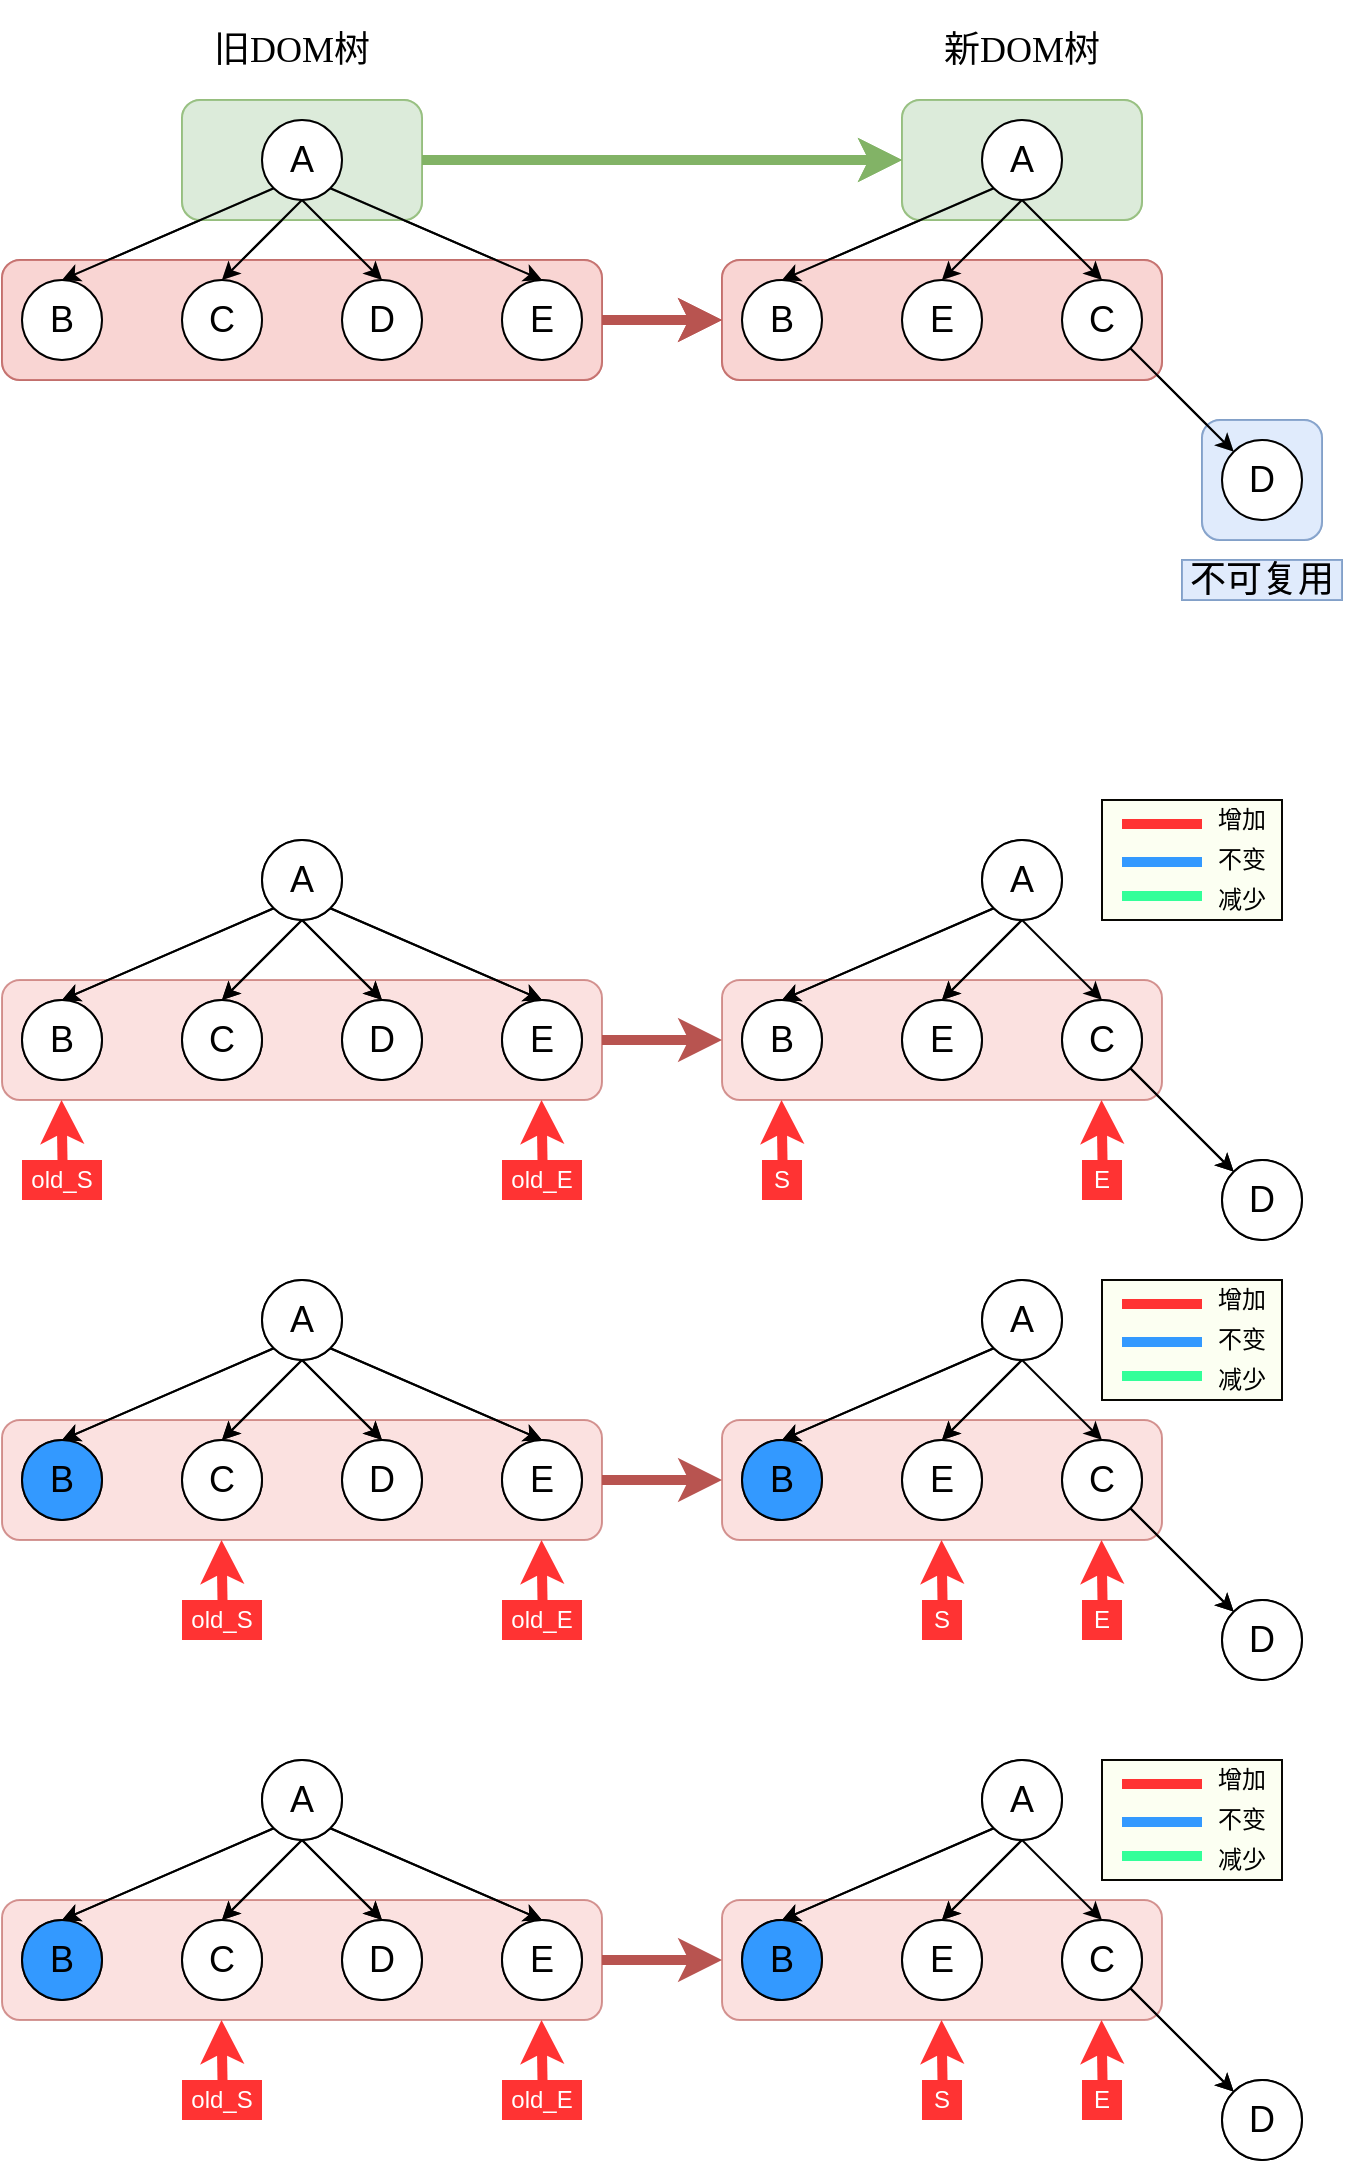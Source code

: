 <mxfile version="14.1.2" type="github">
  <diagram id="vv8O67tImIsYpwHOuYqv" name="Page-1">
    <mxGraphModel dx="886" dy="446" grid="1" gridSize="10" guides="1" tooltips="1" connect="1" arrows="1" fold="1" page="1" pageScale="1" pageWidth="827" pageHeight="1169" math="0" shadow="0">
      <root>
        <mxCell id="0" />
        <mxCell id="1" parent="0" />
        <mxCell id="DXlCyL1Qz88-cnKDvmDq-165" value="" style="rounded=0;whiteSpace=wrap;html=1;strokeColor=#080703;fillColor=#FCFFF2;" vertex="1" parent="1">
          <mxGeometry x="590" y="440" width="90" height="60" as="geometry" />
        </mxCell>
        <mxCell id="DXlCyL1Qz88-cnKDvmDq-97" value="" style="rounded=1;whiteSpace=wrap;html=1;fillColor=#f8cecc;strokeColor=#b85450;opacity=60;" vertex="1" parent="1">
          <mxGeometry x="40" y="530" width="300" height="60" as="geometry" />
        </mxCell>
        <mxCell id="DXlCyL1Qz88-cnKDvmDq-98" value="" style="rounded=1;whiteSpace=wrap;html=1;fillColor=#f8cecc;strokeColor=#b85450;opacity=60;" vertex="1" parent="1">
          <mxGeometry x="400" y="530" width="220" height="60" as="geometry" />
        </mxCell>
        <mxCell id="DXlCyL1Qz88-cnKDvmDq-99" style="edgeStyle=orthogonalEdgeStyle;rounded=0;orthogonalLoop=1;jettySize=auto;html=1;exitX=1;exitY=0.5;exitDx=0;exitDy=0;entryX=0;entryY=0.5;entryDx=0;entryDy=0;strokeWidth=5;fillColor=#f8cecc;strokeColor=#b85450;" edge="1" parent="1">
          <mxGeometry relative="1" as="geometry">
            <mxPoint x="340" y="560" as="sourcePoint" />
            <mxPoint x="400" y="560" as="targetPoint" />
          </mxGeometry>
        </mxCell>
        <mxCell id="DXlCyL1Qz88-cnKDvmDq-35" value="" style="rounded=1;whiteSpace=wrap;html=1;fillColor=#dae8fc;strokeColor=#6c8ebf;opacity=60;" vertex="1" parent="1">
          <mxGeometry x="640" y="250" width="60" height="60" as="geometry" />
        </mxCell>
        <mxCell id="DXlCyL1Qz88-cnKDvmDq-34" value="" style="rounded=1;whiteSpace=wrap;html=1;fillColor=#f8cecc;strokeColor=#b85450;opacity=60;" vertex="1" parent="1">
          <mxGeometry x="400" y="170" width="220" height="60" as="geometry" />
        </mxCell>
        <mxCell id="DXlCyL1Qz88-cnKDvmDq-33" value="" style="rounded=1;whiteSpace=wrap;html=1;fillColor=#f8cecc;strokeColor=#b85450;opacity=60;" vertex="1" parent="1">
          <mxGeometry x="40" y="170" width="300" height="60" as="geometry" />
        </mxCell>
        <mxCell id="DXlCyL1Qz88-cnKDvmDq-30" value="" style="rounded=1;whiteSpace=wrap;html=1;fillColor=#d5e8d4;strokeColor=#82b366;opacity=60;" vertex="1" parent="1">
          <mxGeometry x="130" y="90" width="120" height="60" as="geometry" />
        </mxCell>
        <mxCell id="DXlCyL1Qz88-cnKDvmDq-31" value="" style="rounded=1;whiteSpace=wrap;html=1;fillColor=#d5e8d4;strokeColor=#82b366;opacity=60;" vertex="1" parent="1">
          <mxGeometry x="490" y="90" width="120" height="60" as="geometry" />
        </mxCell>
        <mxCell id="V1IsNGdMlHH5mV4LZ8SK-8" style="rounded=0;orthogonalLoop=1;jettySize=auto;html=1;exitX=0;exitY=1;exitDx=0;exitDy=0;entryX=0.5;entryY=0;entryDx=0;entryDy=0;" parent="1" source="V1IsNGdMlHH5mV4LZ8SK-2" target="V1IsNGdMlHH5mV4LZ8SK-4" edge="1">
          <mxGeometry relative="1" as="geometry" />
        </mxCell>
        <mxCell id="V1IsNGdMlHH5mV4LZ8SK-9" style="edgeStyle=none;rounded=0;orthogonalLoop=1;jettySize=auto;html=1;exitX=0.5;exitY=1;exitDx=0;exitDy=0;entryX=0.5;entryY=0;entryDx=0;entryDy=0;" parent="1" source="V1IsNGdMlHH5mV4LZ8SK-2" target="V1IsNGdMlHH5mV4LZ8SK-5" edge="1">
          <mxGeometry relative="1" as="geometry" />
        </mxCell>
        <mxCell id="V1IsNGdMlHH5mV4LZ8SK-10" style="edgeStyle=none;rounded=0;orthogonalLoop=1;jettySize=auto;html=1;exitX=0.5;exitY=1;exitDx=0;exitDy=0;entryX=0.5;entryY=0;entryDx=0;entryDy=0;" parent="1" source="V1IsNGdMlHH5mV4LZ8SK-2" target="V1IsNGdMlHH5mV4LZ8SK-6" edge="1">
          <mxGeometry relative="1" as="geometry" />
        </mxCell>
        <mxCell id="V1IsNGdMlHH5mV4LZ8SK-11" style="edgeStyle=none;rounded=0;orthogonalLoop=1;jettySize=auto;html=1;exitX=1;exitY=1;exitDx=0;exitDy=0;entryX=0.5;entryY=0;entryDx=0;entryDy=0;" parent="1" source="V1IsNGdMlHH5mV4LZ8SK-2" target="V1IsNGdMlHH5mV4LZ8SK-7" edge="1">
          <mxGeometry relative="1" as="geometry" />
        </mxCell>
        <mxCell id="V1IsNGdMlHH5mV4LZ8SK-2" value="&lt;font style=&quot;font-size: 18px&quot;&gt;A&lt;/font&gt;" style="ellipse;whiteSpace=wrap;html=1;aspect=fixed;" parent="1" vertex="1">
          <mxGeometry x="170" y="100" width="40" height="40" as="geometry" />
        </mxCell>
        <mxCell id="V1IsNGdMlHH5mV4LZ8SK-4" value="&lt;font style=&quot;font-size: 18px&quot;&gt;B&lt;/font&gt;" style="ellipse;whiteSpace=wrap;html=1;aspect=fixed;" parent="1" vertex="1">
          <mxGeometry x="50" y="180" width="40" height="40" as="geometry" />
        </mxCell>
        <mxCell id="V1IsNGdMlHH5mV4LZ8SK-5" value="&lt;font style=&quot;font-size: 18px&quot;&gt;C&lt;/font&gt;" style="ellipse;whiteSpace=wrap;html=1;aspect=fixed;" parent="1" vertex="1">
          <mxGeometry x="130" y="180" width="40" height="40" as="geometry" />
        </mxCell>
        <mxCell id="V1IsNGdMlHH5mV4LZ8SK-6" value="&lt;font style=&quot;font-size: 18px&quot;&gt;D&lt;/font&gt;" style="ellipse;whiteSpace=wrap;html=1;aspect=fixed;" parent="1" vertex="1">
          <mxGeometry x="210" y="180" width="40" height="40" as="geometry" />
        </mxCell>
        <mxCell id="V1IsNGdMlHH5mV4LZ8SK-7" value="&lt;font style=&quot;font-size: 18px&quot;&gt;E&lt;/font&gt;" style="ellipse;whiteSpace=wrap;html=1;aspect=fixed;" parent="1" vertex="1">
          <mxGeometry x="290" y="180" width="40" height="40" as="geometry" />
        </mxCell>
        <mxCell id="V1IsNGdMlHH5mV4LZ8SK-13" style="rounded=0;orthogonalLoop=1;jettySize=auto;html=1;exitX=0;exitY=1;exitDx=0;exitDy=0;entryX=0.5;entryY=0;entryDx=0;entryDy=0;" parent="1" source="V1IsNGdMlHH5mV4LZ8SK-17" target="V1IsNGdMlHH5mV4LZ8SK-18" edge="1">
          <mxGeometry relative="1" as="geometry" />
        </mxCell>
        <mxCell id="V1IsNGdMlHH5mV4LZ8SK-14" style="edgeStyle=none;rounded=0;orthogonalLoop=1;jettySize=auto;html=1;exitX=0.5;exitY=1;exitDx=0;exitDy=0;entryX=0.5;entryY=0;entryDx=0;entryDy=0;" parent="1" source="V1IsNGdMlHH5mV4LZ8SK-17" target="V1IsNGdMlHH5mV4LZ8SK-19" edge="1">
          <mxGeometry relative="1" as="geometry" />
        </mxCell>
        <mxCell id="V1IsNGdMlHH5mV4LZ8SK-15" style="edgeStyle=none;rounded=0;orthogonalLoop=1;jettySize=auto;html=1;exitX=0.5;exitY=1;exitDx=0;exitDy=0;entryX=0.5;entryY=0;entryDx=0;entryDy=0;" parent="1" source="V1IsNGdMlHH5mV4LZ8SK-17" target="V1IsNGdMlHH5mV4LZ8SK-20" edge="1">
          <mxGeometry relative="1" as="geometry" />
        </mxCell>
        <mxCell id="V1IsNGdMlHH5mV4LZ8SK-16" style="edgeStyle=none;rounded=0;orthogonalLoop=1;jettySize=auto;html=1;exitX=1;exitY=1;exitDx=0;exitDy=0;entryX=0;entryY=0;entryDx=0;entryDy=0;" parent="1" source="V1IsNGdMlHH5mV4LZ8SK-20" target="V1IsNGdMlHH5mV4LZ8SK-21" edge="1">
          <mxGeometry relative="1" as="geometry" />
        </mxCell>
        <mxCell id="V1IsNGdMlHH5mV4LZ8SK-17" value="&lt;font style=&quot;font-size: 18px&quot;&gt;A&lt;/font&gt;" style="ellipse;whiteSpace=wrap;html=1;aspect=fixed;" parent="1" vertex="1">
          <mxGeometry x="530" y="100" width="40" height="40" as="geometry" />
        </mxCell>
        <mxCell id="V1IsNGdMlHH5mV4LZ8SK-18" value="&lt;font style=&quot;font-size: 18px&quot;&gt;B&lt;/font&gt;" style="ellipse;whiteSpace=wrap;html=1;aspect=fixed;" parent="1" vertex="1">
          <mxGeometry x="410" y="180" width="40" height="40" as="geometry" />
        </mxCell>
        <mxCell id="V1IsNGdMlHH5mV4LZ8SK-19" value="&lt;font style=&quot;font-size: 18px&quot;&gt;E&lt;/font&gt;" style="ellipse;whiteSpace=wrap;html=1;aspect=fixed;" parent="1" vertex="1">
          <mxGeometry x="490" y="180" width="40" height="40" as="geometry" />
        </mxCell>
        <mxCell id="V1IsNGdMlHH5mV4LZ8SK-20" value="&lt;font style=&quot;font-size: 18px&quot;&gt;C&lt;/font&gt;" style="ellipse;whiteSpace=wrap;html=1;aspect=fixed;" parent="1" vertex="1">
          <mxGeometry x="570" y="180" width="40" height="40" as="geometry" />
        </mxCell>
        <mxCell id="V1IsNGdMlHH5mV4LZ8SK-21" value="&lt;font style=&quot;font-size: 18px&quot;&gt;D&lt;/font&gt;" style="ellipse;whiteSpace=wrap;html=1;aspect=fixed;" parent="1" vertex="1">
          <mxGeometry x="650" y="260" width="40" height="40" as="geometry" />
        </mxCell>
        <mxCell id="DXlCyL1Qz88-cnKDvmDq-4" style="edgeStyle=orthogonalEdgeStyle;rounded=0;orthogonalLoop=1;jettySize=auto;html=1;exitX=1;exitY=0.5;exitDx=0;exitDy=0;entryX=0;entryY=0.5;entryDx=0;entryDy=0;fillColor=#d5e8d4;strokeColor=#82b366;strokeWidth=5;" edge="1" parent="1" source="DXlCyL1Qz88-cnKDvmDq-2" target="DXlCyL1Qz88-cnKDvmDq-3">
          <mxGeometry relative="1" as="geometry" />
        </mxCell>
        <mxCell id="DXlCyL1Qz88-cnKDvmDq-2" value="" style="rounded=1;whiteSpace=wrap;html=1;fillColor=#d5e8d4;strokeColor=#82b366;opacity=60;" vertex="1" parent="1">
          <mxGeometry x="130" y="90" width="120" height="60" as="geometry" />
        </mxCell>
        <mxCell id="DXlCyL1Qz88-cnKDvmDq-3" value="" style="rounded=1;whiteSpace=wrap;html=1;fillColor=#d5e8d4;strokeColor=#82b366;opacity=60;" vertex="1" parent="1">
          <mxGeometry x="490" y="90" width="120" height="60" as="geometry" />
        </mxCell>
        <mxCell id="DXlCyL1Qz88-cnKDvmDq-7" style="edgeStyle=orthogonalEdgeStyle;rounded=0;orthogonalLoop=1;jettySize=auto;html=1;exitX=1;exitY=0.5;exitDx=0;exitDy=0;entryX=0;entryY=0.5;entryDx=0;entryDy=0;strokeWidth=5;fillColor=#f8cecc;strokeColor=#b85450;" edge="1" parent="1" source="DXlCyL1Qz88-cnKDvmDq-5" target="DXlCyL1Qz88-cnKDvmDq-6">
          <mxGeometry relative="1" as="geometry" />
        </mxCell>
        <mxCell id="DXlCyL1Qz88-cnKDvmDq-5" value="" style="rounded=1;whiteSpace=wrap;html=1;fillColor=#f8cecc;strokeColor=#b85450;opacity=60;" vertex="1" parent="1">
          <mxGeometry x="40" y="170" width="300" height="60" as="geometry" />
        </mxCell>
        <mxCell id="DXlCyL1Qz88-cnKDvmDq-6" value="" style="rounded=1;whiteSpace=wrap;html=1;fillColor=#f8cecc;strokeColor=#b85450;opacity=60;" vertex="1" parent="1">
          <mxGeometry x="400" y="170" width="220" height="60" as="geometry" />
        </mxCell>
        <mxCell id="DXlCyL1Qz88-cnKDvmDq-8" value="" style="rounded=1;whiteSpace=wrap;html=1;fillColor=#dae8fc;strokeColor=#6c8ebf;opacity=60;" vertex="1" parent="1">
          <mxGeometry x="640" y="250" width="60" height="60" as="geometry" />
        </mxCell>
        <mxCell id="DXlCyL1Qz88-cnKDvmDq-10" value="&lt;font face=&quot;Times New Roman&quot; style=&quot;font-size: 18px&quot;&gt;不可复用&lt;/font&gt;" style="text;html=1;strokeColor=#6c8ebf;fillColor=#dae8fc;align=center;verticalAlign=middle;whiteSpace=wrap;rounded=0;opacity=60;" vertex="1" parent="1">
          <mxGeometry x="630" y="320" width="80" height="20" as="geometry" />
        </mxCell>
        <mxCell id="DXlCyL1Qz88-cnKDvmDq-11" style="rounded=0;orthogonalLoop=1;jettySize=auto;html=1;exitX=0;exitY=1;exitDx=0;exitDy=0;entryX=0.5;entryY=0;entryDx=0;entryDy=0;" edge="1" source="DXlCyL1Qz88-cnKDvmDq-15" target="DXlCyL1Qz88-cnKDvmDq-16" parent="1">
          <mxGeometry relative="1" as="geometry" />
        </mxCell>
        <mxCell id="DXlCyL1Qz88-cnKDvmDq-12" style="edgeStyle=none;rounded=0;orthogonalLoop=1;jettySize=auto;html=1;exitX=0.5;exitY=1;exitDx=0;exitDy=0;entryX=0.5;entryY=0;entryDx=0;entryDy=0;" edge="1" source="DXlCyL1Qz88-cnKDvmDq-15" target="DXlCyL1Qz88-cnKDvmDq-17" parent="1">
          <mxGeometry relative="1" as="geometry" />
        </mxCell>
        <mxCell id="DXlCyL1Qz88-cnKDvmDq-13" style="edgeStyle=none;rounded=0;orthogonalLoop=1;jettySize=auto;html=1;exitX=0.5;exitY=1;exitDx=0;exitDy=0;entryX=0.5;entryY=0;entryDx=0;entryDy=0;" edge="1" source="DXlCyL1Qz88-cnKDvmDq-15" target="DXlCyL1Qz88-cnKDvmDq-18" parent="1">
          <mxGeometry relative="1" as="geometry" />
        </mxCell>
        <mxCell id="DXlCyL1Qz88-cnKDvmDq-14" style="edgeStyle=none;rounded=0;orthogonalLoop=1;jettySize=auto;html=1;exitX=1;exitY=1;exitDx=0;exitDy=0;entryX=0.5;entryY=0;entryDx=0;entryDy=0;" edge="1" source="DXlCyL1Qz88-cnKDvmDq-15" target="DXlCyL1Qz88-cnKDvmDq-19" parent="1">
          <mxGeometry relative="1" as="geometry" />
        </mxCell>
        <mxCell id="DXlCyL1Qz88-cnKDvmDq-15" value="&lt;font style=&quot;font-size: 18px&quot;&gt;A&lt;/font&gt;" style="ellipse;whiteSpace=wrap;html=1;aspect=fixed;" vertex="1" parent="1">
          <mxGeometry x="170" y="100" width="40" height="40" as="geometry" />
        </mxCell>
        <mxCell id="DXlCyL1Qz88-cnKDvmDq-16" value="&lt;font style=&quot;font-size: 18px&quot;&gt;B&lt;/font&gt;" style="ellipse;whiteSpace=wrap;html=1;aspect=fixed;" vertex="1" parent="1">
          <mxGeometry x="50" y="180" width="40" height="40" as="geometry" />
        </mxCell>
        <mxCell id="DXlCyL1Qz88-cnKDvmDq-17" value="&lt;font style=&quot;font-size: 18px&quot;&gt;C&lt;/font&gt;" style="ellipse;whiteSpace=wrap;html=1;aspect=fixed;" vertex="1" parent="1">
          <mxGeometry x="130" y="180" width="40" height="40" as="geometry" />
        </mxCell>
        <mxCell id="DXlCyL1Qz88-cnKDvmDq-18" value="&lt;font style=&quot;font-size: 18px&quot;&gt;D&lt;/font&gt;" style="ellipse;whiteSpace=wrap;html=1;aspect=fixed;" vertex="1" parent="1">
          <mxGeometry x="210" y="180" width="40" height="40" as="geometry" />
        </mxCell>
        <mxCell id="DXlCyL1Qz88-cnKDvmDq-19" value="&lt;font style=&quot;font-size: 18px&quot;&gt;E&lt;/font&gt;" style="ellipse;whiteSpace=wrap;html=1;aspect=fixed;" vertex="1" parent="1">
          <mxGeometry x="290" y="180" width="40" height="40" as="geometry" />
        </mxCell>
        <mxCell id="DXlCyL1Qz88-cnKDvmDq-20" style="rounded=0;orthogonalLoop=1;jettySize=auto;html=1;exitX=0;exitY=1;exitDx=0;exitDy=0;entryX=0.5;entryY=0;entryDx=0;entryDy=0;" edge="1" source="DXlCyL1Qz88-cnKDvmDq-24" target="DXlCyL1Qz88-cnKDvmDq-25" parent="1">
          <mxGeometry relative="1" as="geometry" />
        </mxCell>
        <mxCell id="DXlCyL1Qz88-cnKDvmDq-21" style="edgeStyle=none;rounded=0;orthogonalLoop=1;jettySize=auto;html=1;exitX=0.5;exitY=1;exitDx=0;exitDy=0;entryX=0.5;entryY=0;entryDx=0;entryDy=0;" edge="1" source="DXlCyL1Qz88-cnKDvmDq-24" target="DXlCyL1Qz88-cnKDvmDq-26" parent="1">
          <mxGeometry relative="1" as="geometry" />
        </mxCell>
        <mxCell id="DXlCyL1Qz88-cnKDvmDq-22" style="edgeStyle=none;rounded=0;orthogonalLoop=1;jettySize=auto;html=1;exitX=0.5;exitY=1;exitDx=0;exitDy=0;entryX=0.5;entryY=0;entryDx=0;entryDy=0;" edge="1" source="DXlCyL1Qz88-cnKDvmDq-24" target="DXlCyL1Qz88-cnKDvmDq-27" parent="1">
          <mxGeometry relative="1" as="geometry" />
        </mxCell>
        <mxCell id="DXlCyL1Qz88-cnKDvmDq-23" style="edgeStyle=none;rounded=0;orthogonalLoop=1;jettySize=auto;html=1;exitX=1;exitY=1;exitDx=0;exitDy=0;entryX=0;entryY=0;entryDx=0;entryDy=0;" edge="1" source="DXlCyL1Qz88-cnKDvmDq-27" target="DXlCyL1Qz88-cnKDvmDq-28" parent="1">
          <mxGeometry relative="1" as="geometry" />
        </mxCell>
        <mxCell id="DXlCyL1Qz88-cnKDvmDq-24" value="&lt;font style=&quot;font-size: 18px&quot;&gt;A&lt;/font&gt;" style="ellipse;whiteSpace=wrap;html=1;aspect=fixed;" vertex="1" parent="1">
          <mxGeometry x="530" y="100" width="40" height="40" as="geometry" />
        </mxCell>
        <mxCell id="DXlCyL1Qz88-cnKDvmDq-25" value="&lt;font style=&quot;font-size: 18px&quot;&gt;B&lt;/font&gt;" style="ellipse;whiteSpace=wrap;html=1;aspect=fixed;" vertex="1" parent="1">
          <mxGeometry x="410" y="180" width="40" height="40" as="geometry" />
        </mxCell>
        <mxCell id="DXlCyL1Qz88-cnKDvmDq-26" value="&lt;font style=&quot;font-size: 18px&quot;&gt;E&lt;/font&gt;" style="ellipse;whiteSpace=wrap;html=1;aspect=fixed;" vertex="1" parent="1">
          <mxGeometry x="490" y="180" width="40" height="40" as="geometry" />
        </mxCell>
        <mxCell id="DXlCyL1Qz88-cnKDvmDq-27" value="&lt;font style=&quot;font-size: 18px&quot;&gt;C&lt;/font&gt;" style="ellipse;whiteSpace=wrap;html=1;aspect=fixed;" vertex="1" parent="1">
          <mxGeometry x="570" y="180" width="40" height="40" as="geometry" />
        </mxCell>
        <mxCell id="DXlCyL1Qz88-cnKDvmDq-28" value="&lt;font style=&quot;font-size: 18px&quot;&gt;D&lt;/font&gt;" style="ellipse;whiteSpace=wrap;html=1;aspect=fixed;" vertex="1" parent="1">
          <mxGeometry x="650" y="260" width="40" height="40" as="geometry" />
        </mxCell>
        <mxCell id="DXlCyL1Qz88-cnKDvmDq-29" style="edgeStyle=orthogonalEdgeStyle;rounded=0;orthogonalLoop=1;jettySize=auto;html=1;exitX=1;exitY=0.5;exitDx=0;exitDy=0;entryX=0;entryY=0.5;entryDx=0;entryDy=0;fillColor=#d5e8d4;strokeColor=#82b366;strokeWidth=5;" edge="1" source="DXlCyL1Qz88-cnKDvmDq-30" target="DXlCyL1Qz88-cnKDvmDq-31" parent="1">
          <mxGeometry relative="1" as="geometry" />
        </mxCell>
        <mxCell id="DXlCyL1Qz88-cnKDvmDq-32" style="edgeStyle=orthogonalEdgeStyle;rounded=0;orthogonalLoop=1;jettySize=auto;html=1;exitX=1;exitY=0.5;exitDx=0;exitDy=0;entryX=0;entryY=0.5;entryDx=0;entryDy=0;strokeWidth=5;fillColor=#f8cecc;strokeColor=#b85450;" edge="1" source="DXlCyL1Qz88-cnKDvmDq-33" target="DXlCyL1Qz88-cnKDvmDq-34" parent="1">
          <mxGeometry relative="1" as="geometry" />
        </mxCell>
        <mxCell id="DXlCyL1Qz88-cnKDvmDq-36" value="&lt;font face=&quot;Times New Roman&quot; style=&quot;font-size: 18px&quot;&gt;不可复用&lt;/font&gt;" style="text;html=1;strokeColor=#6c8ebf;fillColor=#dae8fc;align=center;verticalAlign=middle;whiteSpace=wrap;rounded=0;opacity=60;" vertex="1" parent="1">
          <mxGeometry x="630" y="320" width="80" height="20" as="geometry" />
        </mxCell>
        <mxCell id="DXlCyL1Qz88-cnKDvmDq-37" value="&lt;font face=&quot;Times New Roman&quot; style=&quot;font-size: 18px&quot;&gt;新DOM树&lt;/font&gt;" style="text;html=1;strokeColor=none;fillColor=none;align=center;verticalAlign=middle;whiteSpace=wrap;rounded=0;" vertex="1" parent="1">
          <mxGeometry x="495" y="40" width="110" height="50" as="geometry" />
        </mxCell>
        <mxCell id="DXlCyL1Qz88-cnKDvmDq-38" value="&lt;font face=&quot;Times New Roman&quot; style=&quot;font-size: 18px&quot;&gt;旧DOM树&lt;/font&gt;" style="text;html=1;strokeColor=none;fillColor=none;align=center;verticalAlign=middle;whiteSpace=wrap;rounded=0;" vertex="1" parent="1">
          <mxGeometry x="130" y="40" width="110" height="50" as="geometry" />
        </mxCell>
        <mxCell id="DXlCyL1Qz88-cnKDvmDq-39" style="rounded=0;orthogonalLoop=1;jettySize=auto;html=1;exitX=0;exitY=1;exitDx=0;exitDy=0;entryX=0.5;entryY=0;entryDx=0;entryDy=0;" edge="1" parent="1" source="DXlCyL1Qz88-cnKDvmDq-43" target="DXlCyL1Qz88-cnKDvmDq-44">
          <mxGeometry relative="1" as="geometry" />
        </mxCell>
        <mxCell id="DXlCyL1Qz88-cnKDvmDq-40" style="edgeStyle=none;rounded=0;orthogonalLoop=1;jettySize=auto;html=1;exitX=0.5;exitY=1;exitDx=0;exitDy=0;entryX=0.5;entryY=0;entryDx=0;entryDy=0;" edge="1" parent="1" source="DXlCyL1Qz88-cnKDvmDq-43" target="DXlCyL1Qz88-cnKDvmDq-45">
          <mxGeometry relative="1" as="geometry" />
        </mxCell>
        <mxCell id="DXlCyL1Qz88-cnKDvmDq-41" style="edgeStyle=none;rounded=0;orthogonalLoop=1;jettySize=auto;html=1;exitX=0.5;exitY=1;exitDx=0;exitDy=0;entryX=0.5;entryY=0;entryDx=0;entryDy=0;" edge="1" parent="1" source="DXlCyL1Qz88-cnKDvmDq-43" target="DXlCyL1Qz88-cnKDvmDq-46">
          <mxGeometry relative="1" as="geometry" />
        </mxCell>
        <mxCell id="DXlCyL1Qz88-cnKDvmDq-42" style="edgeStyle=none;rounded=0;orthogonalLoop=1;jettySize=auto;html=1;exitX=1;exitY=1;exitDx=0;exitDy=0;entryX=0.5;entryY=0;entryDx=0;entryDy=0;" edge="1" parent="1" source="DXlCyL1Qz88-cnKDvmDq-43" target="DXlCyL1Qz88-cnKDvmDq-47">
          <mxGeometry relative="1" as="geometry" />
        </mxCell>
        <mxCell id="DXlCyL1Qz88-cnKDvmDq-43" value="&lt;font style=&quot;font-size: 18px&quot;&gt;A&lt;/font&gt;" style="ellipse;whiteSpace=wrap;html=1;aspect=fixed;" vertex="1" parent="1">
          <mxGeometry x="170" y="460" width="40" height="40" as="geometry" />
        </mxCell>
        <mxCell id="DXlCyL1Qz88-cnKDvmDq-44" value="&lt;font style=&quot;font-size: 18px&quot;&gt;B&lt;/font&gt;" style="ellipse;whiteSpace=wrap;html=1;aspect=fixed;" vertex="1" parent="1">
          <mxGeometry x="50" y="540" width="40" height="40" as="geometry" />
        </mxCell>
        <mxCell id="DXlCyL1Qz88-cnKDvmDq-45" value="&lt;font style=&quot;font-size: 18px&quot;&gt;C&lt;/font&gt;" style="ellipse;whiteSpace=wrap;html=1;aspect=fixed;" vertex="1" parent="1">
          <mxGeometry x="130" y="540" width="40" height="40" as="geometry" />
        </mxCell>
        <mxCell id="DXlCyL1Qz88-cnKDvmDq-46" value="&lt;font style=&quot;font-size: 18px&quot;&gt;D&lt;/font&gt;" style="ellipse;whiteSpace=wrap;html=1;aspect=fixed;" vertex="1" parent="1">
          <mxGeometry x="210" y="540" width="40" height="40" as="geometry" />
        </mxCell>
        <mxCell id="DXlCyL1Qz88-cnKDvmDq-47" value="&lt;font style=&quot;font-size: 18px&quot;&gt;E&lt;/font&gt;" style="ellipse;whiteSpace=wrap;html=1;aspect=fixed;" vertex="1" parent="1">
          <mxGeometry x="290" y="540" width="40" height="40" as="geometry" />
        </mxCell>
        <mxCell id="DXlCyL1Qz88-cnKDvmDq-48" style="rounded=0;orthogonalLoop=1;jettySize=auto;html=1;exitX=0;exitY=1;exitDx=0;exitDy=0;entryX=0.5;entryY=0;entryDx=0;entryDy=0;" edge="1" parent="1" source="DXlCyL1Qz88-cnKDvmDq-52" target="DXlCyL1Qz88-cnKDvmDq-53">
          <mxGeometry relative="1" as="geometry" />
        </mxCell>
        <mxCell id="DXlCyL1Qz88-cnKDvmDq-49" style="edgeStyle=none;rounded=0;orthogonalLoop=1;jettySize=auto;html=1;exitX=0.5;exitY=1;exitDx=0;exitDy=0;entryX=0.5;entryY=0;entryDx=0;entryDy=0;" edge="1" parent="1" source="DXlCyL1Qz88-cnKDvmDq-52" target="DXlCyL1Qz88-cnKDvmDq-54">
          <mxGeometry relative="1" as="geometry" />
        </mxCell>
        <mxCell id="DXlCyL1Qz88-cnKDvmDq-50" style="edgeStyle=none;rounded=0;orthogonalLoop=1;jettySize=auto;html=1;exitX=0.5;exitY=1;exitDx=0;exitDy=0;entryX=0.5;entryY=0;entryDx=0;entryDy=0;" edge="1" parent="1" source="DXlCyL1Qz88-cnKDvmDq-52" target="DXlCyL1Qz88-cnKDvmDq-55">
          <mxGeometry relative="1" as="geometry" />
        </mxCell>
        <mxCell id="DXlCyL1Qz88-cnKDvmDq-51" style="edgeStyle=none;rounded=0;orthogonalLoop=1;jettySize=auto;html=1;exitX=1;exitY=1;exitDx=0;exitDy=0;entryX=0;entryY=0;entryDx=0;entryDy=0;" edge="1" parent="1" source="DXlCyL1Qz88-cnKDvmDq-55" target="DXlCyL1Qz88-cnKDvmDq-56">
          <mxGeometry relative="1" as="geometry" />
        </mxCell>
        <mxCell id="DXlCyL1Qz88-cnKDvmDq-52" value="&lt;font style=&quot;font-size: 18px&quot;&gt;A&lt;/font&gt;" style="ellipse;whiteSpace=wrap;html=1;aspect=fixed;" vertex="1" parent="1">
          <mxGeometry x="530" y="460" width="40" height="40" as="geometry" />
        </mxCell>
        <mxCell id="DXlCyL1Qz88-cnKDvmDq-53" value="&lt;font style=&quot;font-size: 18px&quot;&gt;B&lt;/font&gt;" style="ellipse;whiteSpace=wrap;html=1;aspect=fixed;" vertex="1" parent="1">
          <mxGeometry x="410" y="540" width="40" height="40" as="geometry" />
        </mxCell>
        <mxCell id="DXlCyL1Qz88-cnKDvmDq-54" value="&lt;font style=&quot;font-size: 18px&quot;&gt;E&lt;/font&gt;" style="ellipse;whiteSpace=wrap;html=1;aspect=fixed;" vertex="1" parent="1">
          <mxGeometry x="490" y="540" width="40" height="40" as="geometry" />
        </mxCell>
        <mxCell id="DXlCyL1Qz88-cnKDvmDq-55" value="&lt;font style=&quot;font-size: 18px&quot;&gt;C&lt;/font&gt;" style="ellipse;whiteSpace=wrap;html=1;aspect=fixed;" vertex="1" parent="1">
          <mxGeometry x="570" y="540" width="40" height="40" as="geometry" />
        </mxCell>
        <mxCell id="DXlCyL1Qz88-cnKDvmDq-56" value="&lt;font style=&quot;font-size: 18px&quot;&gt;D&lt;/font&gt;" style="ellipse;whiteSpace=wrap;html=1;aspect=fixed;" vertex="1" parent="1">
          <mxGeometry x="650" y="620" width="40" height="40" as="geometry" />
        </mxCell>
        <mxCell id="DXlCyL1Qz88-cnKDvmDq-65" style="rounded=0;orthogonalLoop=1;jettySize=auto;html=1;exitX=0;exitY=1;exitDx=0;exitDy=0;entryX=0.5;entryY=0;entryDx=0;entryDy=0;" edge="1" parent="1" source="DXlCyL1Qz88-cnKDvmDq-69" target="DXlCyL1Qz88-cnKDvmDq-70">
          <mxGeometry relative="1" as="geometry" />
        </mxCell>
        <mxCell id="DXlCyL1Qz88-cnKDvmDq-66" style="edgeStyle=none;rounded=0;orthogonalLoop=1;jettySize=auto;html=1;exitX=0.5;exitY=1;exitDx=0;exitDy=0;entryX=0.5;entryY=0;entryDx=0;entryDy=0;" edge="1" parent="1" source="DXlCyL1Qz88-cnKDvmDq-69" target="DXlCyL1Qz88-cnKDvmDq-71">
          <mxGeometry relative="1" as="geometry" />
        </mxCell>
        <mxCell id="DXlCyL1Qz88-cnKDvmDq-67" style="edgeStyle=none;rounded=0;orthogonalLoop=1;jettySize=auto;html=1;exitX=0.5;exitY=1;exitDx=0;exitDy=0;entryX=0.5;entryY=0;entryDx=0;entryDy=0;" edge="1" parent="1" source="DXlCyL1Qz88-cnKDvmDq-69" target="DXlCyL1Qz88-cnKDvmDq-72">
          <mxGeometry relative="1" as="geometry" />
        </mxCell>
        <mxCell id="DXlCyL1Qz88-cnKDvmDq-68" style="edgeStyle=none;rounded=0;orthogonalLoop=1;jettySize=auto;html=1;exitX=1;exitY=1;exitDx=0;exitDy=0;entryX=0.5;entryY=0;entryDx=0;entryDy=0;" edge="1" parent="1" source="DXlCyL1Qz88-cnKDvmDq-69" target="DXlCyL1Qz88-cnKDvmDq-73">
          <mxGeometry relative="1" as="geometry" />
        </mxCell>
        <mxCell id="DXlCyL1Qz88-cnKDvmDq-69" value="&lt;font style=&quot;font-size: 18px&quot;&gt;A&lt;/font&gt;" style="ellipse;whiteSpace=wrap;html=1;aspect=fixed;" vertex="1" parent="1">
          <mxGeometry x="170" y="460" width="40" height="40" as="geometry" />
        </mxCell>
        <mxCell id="DXlCyL1Qz88-cnKDvmDq-70" value="&lt;font style=&quot;font-size: 18px&quot;&gt;B&lt;/font&gt;" style="ellipse;whiteSpace=wrap;html=1;aspect=fixed;" vertex="1" parent="1">
          <mxGeometry x="50" y="540" width="40" height="40" as="geometry" />
        </mxCell>
        <mxCell id="DXlCyL1Qz88-cnKDvmDq-71" value="&lt;font style=&quot;font-size: 18px&quot;&gt;C&lt;/font&gt;" style="ellipse;whiteSpace=wrap;html=1;aspect=fixed;" vertex="1" parent="1">
          <mxGeometry x="130" y="540" width="40" height="40" as="geometry" />
        </mxCell>
        <mxCell id="DXlCyL1Qz88-cnKDvmDq-72" value="&lt;font style=&quot;font-size: 18px&quot;&gt;D&lt;/font&gt;" style="ellipse;whiteSpace=wrap;html=1;aspect=fixed;" vertex="1" parent="1">
          <mxGeometry x="210" y="540" width="40" height="40" as="geometry" />
        </mxCell>
        <mxCell id="DXlCyL1Qz88-cnKDvmDq-73" value="&lt;font style=&quot;font-size: 18px&quot;&gt;E&lt;/font&gt;" style="ellipse;whiteSpace=wrap;html=1;aspect=fixed;" vertex="1" parent="1">
          <mxGeometry x="290" y="540" width="40" height="40" as="geometry" />
        </mxCell>
        <mxCell id="DXlCyL1Qz88-cnKDvmDq-74" style="rounded=0;orthogonalLoop=1;jettySize=auto;html=1;exitX=0;exitY=1;exitDx=0;exitDy=0;entryX=0.5;entryY=0;entryDx=0;entryDy=0;" edge="1" parent="1" source="DXlCyL1Qz88-cnKDvmDq-78" target="DXlCyL1Qz88-cnKDvmDq-79">
          <mxGeometry relative="1" as="geometry" />
        </mxCell>
        <mxCell id="DXlCyL1Qz88-cnKDvmDq-75" style="edgeStyle=none;rounded=0;orthogonalLoop=1;jettySize=auto;html=1;exitX=0.5;exitY=1;exitDx=0;exitDy=0;entryX=0.5;entryY=0;entryDx=0;entryDy=0;" edge="1" parent="1" source="DXlCyL1Qz88-cnKDvmDq-78" target="DXlCyL1Qz88-cnKDvmDq-80">
          <mxGeometry relative="1" as="geometry" />
        </mxCell>
        <mxCell id="DXlCyL1Qz88-cnKDvmDq-77" style="edgeStyle=none;rounded=0;orthogonalLoop=1;jettySize=auto;html=1;exitX=1;exitY=1;exitDx=0;exitDy=0;entryX=0;entryY=0;entryDx=0;entryDy=0;" edge="1" parent="1" source="DXlCyL1Qz88-cnKDvmDq-81" target="DXlCyL1Qz88-cnKDvmDq-82">
          <mxGeometry relative="1" as="geometry" />
        </mxCell>
        <mxCell id="DXlCyL1Qz88-cnKDvmDq-78" value="&lt;font style=&quot;font-size: 18px&quot;&gt;A&lt;/font&gt;" style="ellipse;whiteSpace=wrap;html=1;aspect=fixed;" vertex="1" parent="1">
          <mxGeometry x="530" y="460" width="40" height="40" as="geometry" />
        </mxCell>
        <mxCell id="DXlCyL1Qz88-cnKDvmDq-79" value="&lt;font style=&quot;font-size: 18px&quot;&gt;B&lt;/font&gt;" style="ellipse;whiteSpace=wrap;html=1;aspect=fixed;" vertex="1" parent="1">
          <mxGeometry x="410" y="540" width="40" height="40" as="geometry" />
        </mxCell>
        <mxCell id="DXlCyL1Qz88-cnKDvmDq-80" value="&lt;font style=&quot;font-size: 18px&quot;&gt;E&lt;/font&gt;" style="ellipse;whiteSpace=wrap;html=1;aspect=fixed;" vertex="1" parent="1">
          <mxGeometry x="490" y="540" width="40" height="40" as="geometry" />
        </mxCell>
        <mxCell id="DXlCyL1Qz88-cnKDvmDq-81" value="&lt;font style=&quot;font-size: 18px&quot;&gt;C&lt;/font&gt;" style="ellipse;whiteSpace=wrap;html=1;aspect=fixed;" vertex="1" parent="1">
          <mxGeometry x="570" y="540" width="40" height="40" as="geometry" />
        </mxCell>
        <mxCell id="DXlCyL1Qz88-cnKDvmDq-82" value="&lt;font style=&quot;font-size: 18px&quot;&gt;D&lt;/font&gt;" style="ellipse;whiteSpace=wrap;html=1;aspect=fixed;" vertex="1" parent="1">
          <mxGeometry x="650" y="620" width="40" height="40" as="geometry" />
        </mxCell>
        <mxCell id="DXlCyL1Qz88-cnKDvmDq-100" value="&lt;font color=&quot;#ffffff&quot;&gt;old_S&lt;/font&gt;" style="text;html=1;align=center;verticalAlign=middle;whiteSpace=wrap;rounded=0;fillColor=#FF3333;" vertex="1" parent="1">
          <mxGeometry x="50" y="620" width="40" height="20" as="geometry" />
        </mxCell>
        <mxCell id="DXlCyL1Qz88-cnKDvmDq-104" value="" style="endArrow=classic;html=1;strokeColor=#FF3333;strokeWidth=5;fillColor=#FF3333;" edge="1" parent="1">
          <mxGeometry width="50" height="50" relative="1" as="geometry">
            <mxPoint x="70.25" y="620" as="sourcePoint" />
            <mxPoint x="69.75" y="590" as="targetPoint" />
          </mxGeometry>
        </mxCell>
        <mxCell id="DXlCyL1Qz88-cnKDvmDq-106" value="&lt;font color=&quot;#ffffff&quot;&gt;old_E&lt;/font&gt;" style="text;html=1;align=center;verticalAlign=middle;whiteSpace=wrap;rounded=0;fillColor=#FF3333;" vertex="1" parent="1">
          <mxGeometry x="290" y="620" width="40" height="20" as="geometry" />
        </mxCell>
        <mxCell id="DXlCyL1Qz88-cnKDvmDq-107" value="" style="endArrow=classic;html=1;strokeColor=#FF3333;strokeWidth=5;fillColor=#FF3333;" edge="1" parent="1">
          <mxGeometry width="50" height="50" relative="1" as="geometry">
            <mxPoint x="310.25" y="620.0" as="sourcePoint" />
            <mxPoint x="309.75" y="590" as="targetPoint" />
          </mxGeometry>
        </mxCell>
        <mxCell id="DXlCyL1Qz88-cnKDvmDq-108" value="&lt;font color=&quot;#ffffff&quot;&gt;S&lt;/font&gt;" style="text;html=1;align=center;verticalAlign=middle;whiteSpace=wrap;rounded=0;fillColor=#FF3333;" vertex="1" parent="1">
          <mxGeometry x="420" y="620" width="20" height="20" as="geometry" />
        </mxCell>
        <mxCell id="DXlCyL1Qz88-cnKDvmDq-109" value="" style="endArrow=classic;html=1;strokeColor=#FF3333;strokeWidth=5;fillColor=#FF3333;" edge="1" parent="1">
          <mxGeometry width="50" height="50" relative="1" as="geometry">
            <mxPoint x="430.25" y="620.0" as="sourcePoint" />
            <mxPoint x="429.75" y="590" as="targetPoint" />
          </mxGeometry>
        </mxCell>
        <mxCell id="DXlCyL1Qz88-cnKDvmDq-110" value="&lt;font color=&quot;#ffffff&quot;&gt;E&lt;/font&gt;" style="text;html=1;align=center;verticalAlign=middle;whiteSpace=wrap;rounded=0;fillColor=#FF3333;" vertex="1" parent="1">
          <mxGeometry x="580" y="620" width="20" height="20" as="geometry" />
        </mxCell>
        <mxCell id="DXlCyL1Qz88-cnKDvmDq-111" value="" style="endArrow=classic;html=1;strokeColor=#FF3333;strokeWidth=5;fillColor=#FF3333;" edge="1" parent="1">
          <mxGeometry width="50" height="50" relative="1" as="geometry">
            <mxPoint x="590.25" y="620.0" as="sourcePoint" />
            <mxPoint x="589.75" y="590" as="targetPoint" />
          </mxGeometry>
        </mxCell>
        <mxCell id="DXlCyL1Qz88-cnKDvmDq-112" value="" style="rounded=1;whiteSpace=wrap;html=1;fillColor=#f8cecc;strokeColor=#b85450;opacity=60;" vertex="1" parent="1">
          <mxGeometry x="40" y="750" width="300" height="60" as="geometry" />
        </mxCell>
        <mxCell id="DXlCyL1Qz88-cnKDvmDq-113" value="" style="rounded=1;whiteSpace=wrap;html=1;fillColor=#f8cecc;strokeColor=#b85450;opacity=60;" vertex="1" parent="1">
          <mxGeometry x="400" y="750" width="220" height="60" as="geometry" />
        </mxCell>
        <mxCell id="DXlCyL1Qz88-cnKDvmDq-114" style="edgeStyle=orthogonalEdgeStyle;rounded=0;orthogonalLoop=1;jettySize=auto;html=1;exitX=1;exitY=0.5;exitDx=0;exitDy=0;entryX=0;entryY=0.5;entryDx=0;entryDy=0;strokeWidth=5;fillColor=#f8cecc;strokeColor=#b85450;" edge="1" parent="1">
          <mxGeometry relative="1" as="geometry">
            <mxPoint x="340" y="780" as="sourcePoint" />
            <mxPoint x="400" y="780" as="targetPoint" />
          </mxGeometry>
        </mxCell>
        <mxCell id="DXlCyL1Qz88-cnKDvmDq-115" style="rounded=0;orthogonalLoop=1;jettySize=auto;html=1;exitX=0;exitY=1;exitDx=0;exitDy=0;entryX=0.5;entryY=0;entryDx=0;entryDy=0;" edge="1" parent="1" source="DXlCyL1Qz88-cnKDvmDq-119" target="DXlCyL1Qz88-cnKDvmDq-120">
          <mxGeometry relative="1" as="geometry" />
        </mxCell>
        <mxCell id="DXlCyL1Qz88-cnKDvmDq-116" style="edgeStyle=none;rounded=0;orthogonalLoop=1;jettySize=auto;html=1;exitX=0.5;exitY=1;exitDx=0;exitDy=0;entryX=0.5;entryY=0;entryDx=0;entryDy=0;" edge="1" parent="1" source="DXlCyL1Qz88-cnKDvmDq-119" target="DXlCyL1Qz88-cnKDvmDq-121">
          <mxGeometry relative="1" as="geometry" />
        </mxCell>
        <mxCell id="DXlCyL1Qz88-cnKDvmDq-117" style="edgeStyle=none;rounded=0;orthogonalLoop=1;jettySize=auto;html=1;exitX=0.5;exitY=1;exitDx=0;exitDy=0;entryX=0.5;entryY=0;entryDx=0;entryDy=0;" edge="1" parent="1" source="DXlCyL1Qz88-cnKDvmDq-119" target="DXlCyL1Qz88-cnKDvmDq-122">
          <mxGeometry relative="1" as="geometry" />
        </mxCell>
        <mxCell id="DXlCyL1Qz88-cnKDvmDq-118" style="edgeStyle=none;rounded=0;orthogonalLoop=1;jettySize=auto;html=1;exitX=1;exitY=1;exitDx=0;exitDy=0;entryX=0.5;entryY=0;entryDx=0;entryDy=0;" edge="1" parent="1" source="DXlCyL1Qz88-cnKDvmDq-119" target="DXlCyL1Qz88-cnKDvmDq-123">
          <mxGeometry relative="1" as="geometry" />
        </mxCell>
        <mxCell id="DXlCyL1Qz88-cnKDvmDq-119" value="&lt;font style=&quot;font-size: 18px&quot;&gt;A&lt;/font&gt;" style="ellipse;whiteSpace=wrap;html=1;aspect=fixed;" vertex="1" parent="1">
          <mxGeometry x="170" y="680" width="40" height="40" as="geometry" />
        </mxCell>
        <mxCell id="DXlCyL1Qz88-cnKDvmDq-120" value="&lt;font style=&quot;font-size: 18px&quot;&gt;B&lt;/font&gt;" style="ellipse;whiteSpace=wrap;html=1;aspect=fixed;" vertex="1" parent="1">
          <mxGeometry x="50" y="760" width="40" height="40" as="geometry" />
        </mxCell>
        <mxCell id="DXlCyL1Qz88-cnKDvmDq-121" value="&lt;font style=&quot;font-size: 18px&quot;&gt;C&lt;/font&gt;" style="ellipse;whiteSpace=wrap;html=1;aspect=fixed;" vertex="1" parent="1">
          <mxGeometry x="130" y="760" width="40" height="40" as="geometry" />
        </mxCell>
        <mxCell id="DXlCyL1Qz88-cnKDvmDq-122" value="&lt;font style=&quot;font-size: 18px&quot;&gt;D&lt;/font&gt;" style="ellipse;whiteSpace=wrap;html=1;aspect=fixed;" vertex="1" parent="1">
          <mxGeometry x="210" y="760" width="40" height="40" as="geometry" />
        </mxCell>
        <mxCell id="DXlCyL1Qz88-cnKDvmDq-123" value="&lt;font style=&quot;font-size: 18px&quot;&gt;E&lt;/font&gt;" style="ellipse;whiteSpace=wrap;html=1;aspect=fixed;" vertex="1" parent="1">
          <mxGeometry x="290" y="760" width="40" height="40" as="geometry" />
        </mxCell>
        <mxCell id="DXlCyL1Qz88-cnKDvmDq-124" style="rounded=0;orthogonalLoop=1;jettySize=auto;html=1;exitX=0;exitY=1;exitDx=0;exitDy=0;entryX=0.5;entryY=0;entryDx=0;entryDy=0;" edge="1" parent="1" source="DXlCyL1Qz88-cnKDvmDq-128" target="DXlCyL1Qz88-cnKDvmDq-129">
          <mxGeometry relative="1" as="geometry" />
        </mxCell>
        <mxCell id="DXlCyL1Qz88-cnKDvmDq-125" style="edgeStyle=none;rounded=0;orthogonalLoop=1;jettySize=auto;html=1;exitX=0.5;exitY=1;exitDx=0;exitDy=0;entryX=0.5;entryY=0;entryDx=0;entryDy=0;" edge="1" parent="1" source="DXlCyL1Qz88-cnKDvmDq-128" target="DXlCyL1Qz88-cnKDvmDq-130">
          <mxGeometry relative="1" as="geometry" />
        </mxCell>
        <mxCell id="DXlCyL1Qz88-cnKDvmDq-126" style="edgeStyle=none;rounded=0;orthogonalLoop=1;jettySize=auto;html=1;exitX=0.5;exitY=1;exitDx=0;exitDy=0;entryX=0.5;entryY=0;entryDx=0;entryDy=0;" edge="1" parent="1" source="DXlCyL1Qz88-cnKDvmDq-128" target="DXlCyL1Qz88-cnKDvmDq-131">
          <mxGeometry relative="1" as="geometry" />
        </mxCell>
        <mxCell id="DXlCyL1Qz88-cnKDvmDq-127" style="edgeStyle=none;rounded=0;orthogonalLoop=1;jettySize=auto;html=1;exitX=1;exitY=1;exitDx=0;exitDy=0;entryX=0;entryY=0;entryDx=0;entryDy=0;" edge="1" parent="1" source="DXlCyL1Qz88-cnKDvmDq-131" target="DXlCyL1Qz88-cnKDvmDq-132">
          <mxGeometry relative="1" as="geometry" />
        </mxCell>
        <mxCell id="DXlCyL1Qz88-cnKDvmDq-128" value="&lt;font style=&quot;font-size: 18px&quot;&gt;A&lt;/font&gt;" style="ellipse;whiteSpace=wrap;html=1;aspect=fixed;" vertex="1" parent="1">
          <mxGeometry x="530" y="680" width="40" height="40" as="geometry" />
        </mxCell>
        <mxCell id="DXlCyL1Qz88-cnKDvmDq-129" value="&lt;font style=&quot;font-size: 18px&quot;&gt;B&lt;/font&gt;" style="ellipse;whiteSpace=wrap;html=1;aspect=fixed;" vertex="1" parent="1">
          <mxGeometry x="410" y="760" width="40" height="40" as="geometry" />
        </mxCell>
        <mxCell id="DXlCyL1Qz88-cnKDvmDq-130" value="&lt;font style=&quot;font-size: 18px&quot;&gt;E&lt;/font&gt;" style="ellipse;whiteSpace=wrap;html=1;aspect=fixed;" vertex="1" parent="1">
          <mxGeometry x="490" y="760" width="40" height="40" as="geometry" />
        </mxCell>
        <mxCell id="DXlCyL1Qz88-cnKDvmDq-131" value="&lt;font style=&quot;font-size: 18px&quot;&gt;C&lt;/font&gt;" style="ellipse;whiteSpace=wrap;html=1;aspect=fixed;" vertex="1" parent="1">
          <mxGeometry x="570" y="760" width="40" height="40" as="geometry" />
        </mxCell>
        <mxCell id="DXlCyL1Qz88-cnKDvmDq-132" value="&lt;font style=&quot;font-size: 18px&quot;&gt;D&lt;/font&gt;" style="ellipse;whiteSpace=wrap;html=1;aspect=fixed;" vertex="1" parent="1">
          <mxGeometry x="650" y="840" width="40" height="40" as="geometry" />
        </mxCell>
        <mxCell id="DXlCyL1Qz88-cnKDvmDq-133" style="rounded=0;orthogonalLoop=1;jettySize=auto;html=1;exitX=0;exitY=1;exitDx=0;exitDy=0;entryX=0.5;entryY=0;entryDx=0;entryDy=0;" edge="1" parent="1" source="DXlCyL1Qz88-cnKDvmDq-137" target="DXlCyL1Qz88-cnKDvmDq-138">
          <mxGeometry relative="1" as="geometry" />
        </mxCell>
        <mxCell id="DXlCyL1Qz88-cnKDvmDq-134" style="edgeStyle=none;rounded=0;orthogonalLoop=1;jettySize=auto;html=1;exitX=0.5;exitY=1;exitDx=0;exitDy=0;entryX=0.5;entryY=0;entryDx=0;entryDy=0;" edge="1" parent="1" source="DXlCyL1Qz88-cnKDvmDq-137" target="DXlCyL1Qz88-cnKDvmDq-139">
          <mxGeometry relative="1" as="geometry" />
        </mxCell>
        <mxCell id="DXlCyL1Qz88-cnKDvmDq-135" style="edgeStyle=none;rounded=0;orthogonalLoop=1;jettySize=auto;html=1;exitX=0.5;exitY=1;exitDx=0;exitDy=0;entryX=0.5;entryY=0;entryDx=0;entryDy=0;" edge="1" parent="1" source="DXlCyL1Qz88-cnKDvmDq-137" target="DXlCyL1Qz88-cnKDvmDq-140">
          <mxGeometry relative="1" as="geometry" />
        </mxCell>
        <mxCell id="DXlCyL1Qz88-cnKDvmDq-136" style="edgeStyle=none;rounded=0;orthogonalLoop=1;jettySize=auto;html=1;exitX=1;exitY=1;exitDx=0;exitDy=0;entryX=0.5;entryY=0;entryDx=0;entryDy=0;" edge="1" parent="1" source="DXlCyL1Qz88-cnKDvmDq-137" target="DXlCyL1Qz88-cnKDvmDq-141">
          <mxGeometry relative="1" as="geometry" />
        </mxCell>
        <mxCell id="DXlCyL1Qz88-cnKDvmDq-137" value="&lt;font style=&quot;font-size: 18px&quot;&gt;A&lt;/font&gt;" style="ellipse;whiteSpace=wrap;html=1;aspect=fixed;" vertex="1" parent="1">
          <mxGeometry x="170" y="680" width="40" height="40" as="geometry" />
        </mxCell>
        <mxCell id="DXlCyL1Qz88-cnKDvmDq-138" value="&lt;font style=&quot;font-size: 18px&quot;&gt;B&lt;/font&gt;" style="ellipse;whiteSpace=wrap;html=1;aspect=fixed;fillColor=#3399FF;" vertex="1" parent="1">
          <mxGeometry x="50" y="760" width="40" height="40" as="geometry" />
        </mxCell>
        <mxCell id="DXlCyL1Qz88-cnKDvmDq-139" value="&lt;font style=&quot;font-size: 18px&quot;&gt;C&lt;/font&gt;" style="ellipse;whiteSpace=wrap;html=1;aspect=fixed;" vertex="1" parent="1">
          <mxGeometry x="130" y="760" width="40" height="40" as="geometry" />
        </mxCell>
        <mxCell id="DXlCyL1Qz88-cnKDvmDq-140" value="&lt;font style=&quot;font-size: 18px&quot;&gt;D&lt;/font&gt;" style="ellipse;whiteSpace=wrap;html=1;aspect=fixed;" vertex="1" parent="1">
          <mxGeometry x="210" y="760" width="40" height="40" as="geometry" />
        </mxCell>
        <mxCell id="DXlCyL1Qz88-cnKDvmDq-141" value="&lt;font style=&quot;font-size: 18px&quot;&gt;E&lt;/font&gt;" style="ellipse;whiteSpace=wrap;html=1;aspect=fixed;" vertex="1" parent="1">
          <mxGeometry x="290" y="760" width="40" height="40" as="geometry" />
        </mxCell>
        <mxCell id="DXlCyL1Qz88-cnKDvmDq-142" style="rounded=0;orthogonalLoop=1;jettySize=auto;html=1;exitX=0;exitY=1;exitDx=0;exitDy=0;entryX=0.5;entryY=0;entryDx=0;entryDy=0;" edge="1" parent="1" source="DXlCyL1Qz88-cnKDvmDq-145" target="DXlCyL1Qz88-cnKDvmDq-146">
          <mxGeometry relative="1" as="geometry" />
        </mxCell>
        <mxCell id="DXlCyL1Qz88-cnKDvmDq-143" style="edgeStyle=none;rounded=0;orthogonalLoop=1;jettySize=auto;html=1;exitX=0.5;exitY=1;exitDx=0;exitDy=0;entryX=0.5;entryY=0;entryDx=0;entryDy=0;" edge="1" parent="1" source="DXlCyL1Qz88-cnKDvmDq-145" target="DXlCyL1Qz88-cnKDvmDq-147">
          <mxGeometry relative="1" as="geometry" />
        </mxCell>
        <mxCell id="DXlCyL1Qz88-cnKDvmDq-144" style="edgeStyle=none;rounded=0;orthogonalLoop=1;jettySize=auto;html=1;exitX=1;exitY=1;exitDx=0;exitDy=0;entryX=0;entryY=0;entryDx=0;entryDy=0;" edge="1" parent="1" source="DXlCyL1Qz88-cnKDvmDq-148" target="DXlCyL1Qz88-cnKDvmDq-149">
          <mxGeometry relative="1" as="geometry" />
        </mxCell>
        <mxCell id="DXlCyL1Qz88-cnKDvmDq-145" value="&lt;font style=&quot;font-size: 18px&quot;&gt;A&lt;/font&gt;" style="ellipse;whiteSpace=wrap;html=1;aspect=fixed;" vertex="1" parent="1">
          <mxGeometry x="530" y="680" width="40" height="40" as="geometry" />
        </mxCell>
        <mxCell id="DXlCyL1Qz88-cnKDvmDq-146" value="&lt;font style=&quot;font-size: 18px&quot;&gt;B&lt;/font&gt;" style="ellipse;whiteSpace=wrap;html=1;aspect=fixed;fillColor=#3399FF;" vertex="1" parent="1">
          <mxGeometry x="410" y="760" width="40" height="40" as="geometry" />
        </mxCell>
        <mxCell id="DXlCyL1Qz88-cnKDvmDq-147" value="&lt;font style=&quot;font-size: 18px&quot;&gt;E&lt;/font&gt;" style="ellipse;whiteSpace=wrap;html=1;aspect=fixed;" vertex="1" parent="1">
          <mxGeometry x="490" y="760" width="40" height="40" as="geometry" />
        </mxCell>
        <mxCell id="DXlCyL1Qz88-cnKDvmDq-148" value="&lt;font style=&quot;font-size: 18px&quot;&gt;C&lt;/font&gt;" style="ellipse;whiteSpace=wrap;html=1;aspect=fixed;" vertex="1" parent="1">
          <mxGeometry x="570" y="760" width="40" height="40" as="geometry" />
        </mxCell>
        <mxCell id="DXlCyL1Qz88-cnKDvmDq-149" value="&lt;font style=&quot;font-size: 18px&quot;&gt;D&lt;/font&gt;" style="ellipse;whiteSpace=wrap;html=1;aspect=fixed;" vertex="1" parent="1">
          <mxGeometry x="650" y="840" width="40" height="40" as="geometry" />
        </mxCell>
        <mxCell id="DXlCyL1Qz88-cnKDvmDq-150" value="&lt;font color=&quot;#ffffff&quot;&gt;old_S&lt;/font&gt;" style="text;html=1;align=center;verticalAlign=middle;whiteSpace=wrap;rounded=0;fillColor=#FF3333;" vertex="1" parent="1">
          <mxGeometry x="130" y="840" width="40" height="20" as="geometry" />
        </mxCell>
        <mxCell id="DXlCyL1Qz88-cnKDvmDq-151" value="" style="endArrow=classic;html=1;strokeColor=#FF3333;strokeWidth=5;fillColor=#FF3333;" edge="1" parent="1">
          <mxGeometry width="50" height="50" relative="1" as="geometry">
            <mxPoint x="150.25" y="840.0" as="sourcePoint" />
            <mxPoint x="149.75" y="810" as="targetPoint" />
          </mxGeometry>
        </mxCell>
        <mxCell id="DXlCyL1Qz88-cnKDvmDq-152" value="&lt;font color=&quot;#ffffff&quot;&gt;old_E&lt;/font&gt;" style="text;html=1;align=center;verticalAlign=middle;whiteSpace=wrap;rounded=0;fillColor=#FF3333;" vertex="1" parent="1">
          <mxGeometry x="290" y="840" width="40" height="20" as="geometry" />
        </mxCell>
        <mxCell id="DXlCyL1Qz88-cnKDvmDq-153" value="" style="endArrow=classic;html=1;strokeColor=#FF3333;strokeWidth=5;fillColor=#FF3333;" edge="1" parent="1">
          <mxGeometry width="50" height="50" relative="1" as="geometry">
            <mxPoint x="310.25" y="840.0" as="sourcePoint" />
            <mxPoint x="309.75" y="810" as="targetPoint" />
          </mxGeometry>
        </mxCell>
        <mxCell id="DXlCyL1Qz88-cnKDvmDq-154" value="&lt;font color=&quot;#ffffff&quot;&gt;S&lt;/font&gt;" style="text;html=1;align=center;verticalAlign=middle;whiteSpace=wrap;rounded=0;fillColor=#FF3333;" vertex="1" parent="1">
          <mxGeometry x="500" y="840" width="20" height="20" as="geometry" />
        </mxCell>
        <mxCell id="DXlCyL1Qz88-cnKDvmDq-155" value="" style="endArrow=classic;html=1;strokeColor=#FF3333;strokeWidth=5;fillColor=#FF3333;" edge="1" parent="1">
          <mxGeometry width="50" height="50" relative="1" as="geometry">
            <mxPoint x="510.25" y="840.0" as="sourcePoint" />
            <mxPoint x="509.75" y="810" as="targetPoint" />
          </mxGeometry>
        </mxCell>
        <mxCell id="DXlCyL1Qz88-cnKDvmDq-156" value="&lt;font color=&quot;#ffffff&quot;&gt;E&lt;/font&gt;" style="text;html=1;align=center;verticalAlign=middle;whiteSpace=wrap;rounded=0;fillColor=#FF3333;" vertex="1" parent="1">
          <mxGeometry x="580" y="840" width="20" height="20" as="geometry" />
        </mxCell>
        <mxCell id="DXlCyL1Qz88-cnKDvmDq-157" value="" style="endArrow=classic;html=1;strokeColor=#FF3333;strokeWidth=5;fillColor=#FF3333;" edge="1" parent="1">
          <mxGeometry width="50" height="50" relative="1" as="geometry">
            <mxPoint x="590.25" y="840.0" as="sourcePoint" />
            <mxPoint x="589.75" y="810" as="targetPoint" />
          </mxGeometry>
        </mxCell>
        <mxCell id="DXlCyL1Qz88-cnKDvmDq-158" value="" style="endArrow=none;html=1;strokeColor=#FF3333;strokeWidth=5;fillColor=#FF3333;" edge="1" parent="1">
          <mxGeometry width="50" height="50" relative="1" as="geometry">
            <mxPoint x="600" y="452" as="sourcePoint" />
            <mxPoint x="640" y="452" as="targetPoint" />
          </mxGeometry>
        </mxCell>
        <mxCell id="DXlCyL1Qz88-cnKDvmDq-159" value="" style="endArrow=none;html=1;strokeWidth=5;fillColor=#FF3333;strokeColor=#3399FF;" edge="1" parent="1">
          <mxGeometry width="50" height="50" relative="1" as="geometry">
            <mxPoint x="600" y="471" as="sourcePoint" />
            <mxPoint x="640" y="471" as="targetPoint" />
          </mxGeometry>
        </mxCell>
        <mxCell id="DXlCyL1Qz88-cnKDvmDq-160" value="" style="endArrow=none;html=1;strokeWidth=5;fillColor=#FF3333;strokeColor=#33FF99;" edge="1" parent="1">
          <mxGeometry width="50" height="50" relative="1" as="geometry">
            <mxPoint x="600" y="488" as="sourcePoint" />
            <mxPoint x="640" y="488" as="targetPoint" />
          </mxGeometry>
        </mxCell>
        <mxCell id="DXlCyL1Qz88-cnKDvmDq-162" value="增加&lt;span style=&quot;color: rgba(0 , 0 , 0 , 0) ; font-family: monospace ; font-size: 0px&quot;&gt;%3CmxGraphModel%3E%3Croot%3E%3CmxCell%20id%3D%220%22%2F%3E%3CmxCell%20id%3D%221%22%20parent%3D%220%22%2F%3E%3CmxCell%20id%3D%222%22%20value%3D%22%22%20style%3D%22endArrow%3Dnone%3Bhtml%3D1%3BstrokeColor%3D%23FF3333%3BstrokeWidth%3D5%3BfillColor%3D%23FF3333%3B%22%20edge%3D%221%22%20parent%3D%221%22%3E%3CmxGeometry%20width%3D%2250%22%20height%3D%2250%22%20relative%3D%221%22%20as%3D%22geometry%22%3E%3CmxPoint%20x%3D%22610%22%20y%3D%22440%22%20as%3D%22sourcePoint%22%2F%3E%3CmxPoint%20x%3D%22650%22%20y%3D%22440%22%20as%3D%22targetPoint%22%2F%3E%3C%2FmxGeometry%3E%3C%2FmxCell%3E%3C%2Froot%3E%3C%2FmxGraphModel%3E&lt;/span&gt;" style="text;html=1;strokeColor=none;fillColor=none;align=center;verticalAlign=middle;whiteSpace=wrap;rounded=0;" vertex="1" parent="1">
          <mxGeometry x="640" y="440" width="40" height="20" as="geometry" />
        </mxCell>
        <mxCell id="DXlCyL1Qz88-cnKDvmDq-163" value="不变" style="text;html=1;strokeColor=none;fillColor=none;align=center;verticalAlign=middle;whiteSpace=wrap;rounded=0;" vertex="1" parent="1">
          <mxGeometry x="640" y="460" width="40" height="20" as="geometry" />
        </mxCell>
        <mxCell id="DXlCyL1Qz88-cnKDvmDq-164" value="减少" style="text;html=1;strokeColor=none;fillColor=none;align=center;verticalAlign=middle;whiteSpace=wrap;rounded=0;" vertex="1" parent="1">
          <mxGeometry x="640" y="480" width="40" height="20" as="geometry" />
        </mxCell>
        <mxCell id="DXlCyL1Qz88-cnKDvmDq-166" value="" style="rounded=0;whiteSpace=wrap;html=1;strokeColor=#080703;fillColor=#FCFFF2;" vertex="1" parent="1">
          <mxGeometry x="590" y="680" width="90" height="60" as="geometry" />
        </mxCell>
        <mxCell id="DXlCyL1Qz88-cnKDvmDq-167" value="" style="endArrow=none;html=1;strokeColor=#FF3333;strokeWidth=5;fillColor=#FF3333;" edge="1" parent="1">
          <mxGeometry width="50" height="50" relative="1" as="geometry">
            <mxPoint x="600" y="692" as="sourcePoint" />
            <mxPoint x="640" y="692" as="targetPoint" />
          </mxGeometry>
        </mxCell>
        <mxCell id="DXlCyL1Qz88-cnKDvmDq-168" value="" style="endArrow=none;html=1;strokeWidth=5;fillColor=#FF3333;strokeColor=#3399FF;" edge="1" parent="1">
          <mxGeometry width="50" height="50" relative="1" as="geometry">
            <mxPoint x="600" y="711" as="sourcePoint" />
            <mxPoint x="640" y="711" as="targetPoint" />
          </mxGeometry>
        </mxCell>
        <mxCell id="DXlCyL1Qz88-cnKDvmDq-169" value="" style="endArrow=none;html=1;strokeWidth=5;fillColor=#FF3333;strokeColor=#33FF99;" edge="1" parent="1">
          <mxGeometry width="50" height="50" relative="1" as="geometry">
            <mxPoint x="600" y="728" as="sourcePoint" />
            <mxPoint x="640" y="728" as="targetPoint" />
          </mxGeometry>
        </mxCell>
        <mxCell id="DXlCyL1Qz88-cnKDvmDq-170" value="增加&lt;span style=&quot;color: rgba(0 , 0 , 0 , 0) ; font-family: monospace ; font-size: 0px&quot;&gt;%3CmxGraphModel%3E%3Croot%3E%3CmxCell%20id%3D%220%22%2F%3E%3CmxCell%20id%3D%221%22%20parent%3D%220%22%2F%3E%3CmxCell%20id%3D%222%22%20value%3D%22%22%20style%3D%22endArrow%3Dnone%3Bhtml%3D1%3BstrokeColor%3D%23FF3333%3BstrokeWidth%3D5%3BfillColor%3D%23FF3333%3B%22%20edge%3D%221%22%20parent%3D%221%22%3E%3CmxGeometry%20width%3D%2250%22%20height%3D%2250%22%20relative%3D%221%22%20as%3D%22geometry%22%3E%3CmxPoint%20x%3D%22610%22%20y%3D%22440%22%20as%3D%22sourcePoint%22%2F%3E%3CmxPoint%20x%3D%22650%22%20y%3D%22440%22%20as%3D%22targetPoint%22%2F%3E%3C%2FmxGeometry%3E%3C%2FmxCell%3E%3C%2Froot%3E%3C%2FmxGraphModel%3E&lt;/span&gt;" style="text;html=1;strokeColor=none;fillColor=none;align=center;verticalAlign=middle;whiteSpace=wrap;rounded=0;" vertex="1" parent="1">
          <mxGeometry x="640" y="680" width="40" height="20" as="geometry" />
        </mxCell>
        <mxCell id="DXlCyL1Qz88-cnKDvmDq-171" value="不变" style="text;html=1;strokeColor=none;fillColor=none;align=center;verticalAlign=middle;whiteSpace=wrap;rounded=0;" vertex="1" parent="1">
          <mxGeometry x="640" y="700" width="40" height="20" as="geometry" />
        </mxCell>
        <mxCell id="DXlCyL1Qz88-cnKDvmDq-172" value="减少" style="text;html=1;strokeColor=none;fillColor=none;align=center;verticalAlign=middle;whiteSpace=wrap;rounded=0;" vertex="1" parent="1">
          <mxGeometry x="640" y="720" width="40" height="20" as="geometry" />
        </mxCell>
        <mxCell id="DXlCyL1Qz88-cnKDvmDq-175" value="" style="rounded=1;whiteSpace=wrap;html=1;fillColor=#f8cecc;strokeColor=#b85450;opacity=60;" vertex="1" parent="1">
          <mxGeometry x="40" y="990" width="300" height="60" as="geometry" />
        </mxCell>
        <mxCell id="DXlCyL1Qz88-cnKDvmDq-176" value="" style="rounded=1;whiteSpace=wrap;html=1;fillColor=#f8cecc;strokeColor=#b85450;opacity=60;" vertex="1" parent="1">
          <mxGeometry x="400" y="990" width="220" height="60" as="geometry" />
        </mxCell>
        <mxCell id="DXlCyL1Qz88-cnKDvmDq-177" style="edgeStyle=orthogonalEdgeStyle;rounded=0;orthogonalLoop=1;jettySize=auto;html=1;exitX=1;exitY=0.5;exitDx=0;exitDy=0;entryX=0;entryY=0.5;entryDx=0;entryDy=0;strokeWidth=5;fillColor=#f8cecc;strokeColor=#b85450;" edge="1" parent="1">
          <mxGeometry relative="1" as="geometry">
            <mxPoint x="340" y="1020" as="sourcePoint" />
            <mxPoint x="400" y="1020" as="targetPoint" />
          </mxGeometry>
        </mxCell>
        <mxCell id="DXlCyL1Qz88-cnKDvmDq-178" style="rounded=0;orthogonalLoop=1;jettySize=auto;html=1;exitX=0;exitY=1;exitDx=0;exitDy=0;entryX=0.5;entryY=0;entryDx=0;entryDy=0;" edge="1" parent="1" source="DXlCyL1Qz88-cnKDvmDq-182" target="DXlCyL1Qz88-cnKDvmDq-183">
          <mxGeometry relative="1" as="geometry" />
        </mxCell>
        <mxCell id="DXlCyL1Qz88-cnKDvmDq-179" style="edgeStyle=none;rounded=0;orthogonalLoop=1;jettySize=auto;html=1;exitX=0.5;exitY=1;exitDx=0;exitDy=0;entryX=0.5;entryY=0;entryDx=0;entryDy=0;" edge="1" parent="1" source="DXlCyL1Qz88-cnKDvmDq-182" target="DXlCyL1Qz88-cnKDvmDq-184">
          <mxGeometry relative="1" as="geometry" />
        </mxCell>
        <mxCell id="DXlCyL1Qz88-cnKDvmDq-180" style="edgeStyle=none;rounded=0;orthogonalLoop=1;jettySize=auto;html=1;exitX=0.5;exitY=1;exitDx=0;exitDy=0;entryX=0.5;entryY=0;entryDx=0;entryDy=0;" edge="1" parent="1" source="DXlCyL1Qz88-cnKDvmDq-182" target="DXlCyL1Qz88-cnKDvmDq-185">
          <mxGeometry relative="1" as="geometry" />
        </mxCell>
        <mxCell id="DXlCyL1Qz88-cnKDvmDq-181" style="edgeStyle=none;rounded=0;orthogonalLoop=1;jettySize=auto;html=1;exitX=1;exitY=1;exitDx=0;exitDy=0;entryX=0.5;entryY=0;entryDx=0;entryDy=0;" edge="1" parent="1" source="DXlCyL1Qz88-cnKDvmDq-182" target="DXlCyL1Qz88-cnKDvmDq-186">
          <mxGeometry relative="1" as="geometry" />
        </mxCell>
        <mxCell id="DXlCyL1Qz88-cnKDvmDq-182" value="&lt;font style=&quot;font-size: 18px&quot;&gt;A&lt;/font&gt;" style="ellipse;whiteSpace=wrap;html=1;aspect=fixed;" vertex="1" parent="1">
          <mxGeometry x="170" y="920" width="40" height="40" as="geometry" />
        </mxCell>
        <mxCell id="DXlCyL1Qz88-cnKDvmDq-183" value="&lt;font style=&quot;font-size: 18px&quot;&gt;B&lt;/font&gt;" style="ellipse;whiteSpace=wrap;html=1;aspect=fixed;" vertex="1" parent="1">
          <mxGeometry x="50" y="1000" width="40" height="40" as="geometry" />
        </mxCell>
        <mxCell id="DXlCyL1Qz88-cnKDvmDq-184" value="&lt;font style=&quot;font-size: 18px&quot;&gt;C&lt;/font&gt;" style="ellipse;whiteSpace=wrap;html=1;aspect=fixed;" vertex="1" parent="1">
          <mxGeometry x="130" y="1000" width="40" height="40" as="geometry" />
        </mxCell>
        <mxCell id="DXlCyL1Qz88-cnKDvmDq-185" value="&lt;font style=&quot;font-size: 18px&quot;&gt;D&lt;/font&gt;" style="ellipse;whiteSpace=wrap;html=1;aspect=fixed;" vertex="1" parent="1">
          <mxGeometry x="210" y="1000" width="40" height="40" as="geometry" />
        </mxCell>
        <mxCell id="DXlCyL1Qz88-cnKDvmDq-186" value="&lt;font style=&quot;font-size: 18px&quot;&gt;E&lt;/font&gt;" style="ellipse;whiteSpace=wrap;html=1;aspect=fixed;" vertex="1" parent="1">
          <mxGeometry x="290" y="1000" width="40" height="40" as="geometry" />
        </mxCell>
        <mxCell id="DXlCyL1Qz88-cnKDvmDq-187" style="rounded=0;orthogonalLoop=1;jettySize=auto;html=1;exitX=0;exitY=1;exitDx=0;exitDy=0;entryX=0.5;entryY=0;entryDx=0;entryDy=0;" edge="1" parent="1" source="DXlCyL1Qz88-cnKDvmDq-191" target="DXlCyL1Qz88-cnKDvmDq-192">
          <mxGeometry relative="1" as="geometry" />
        </mxCell>
        <mxCell id="DXlCyL1Qz88-cnKDvmDq-188" style="edgeStyle=none;rounded=0;orthogonalLoop=1;jettySize=auto;html=1;exitX=0.5;exitY=1;exitDx=0;exitDy=0;entryX=0.5;entryY=0;entryDx=0;entryDy=0;" edge="1" parent="1" source="DXlCyL1Qz88-cnKDvmDq-191" target="DXlCyL1Qz88-cnKDvmDq-193">
          <mxGeometry relative="1" as="geometry" />
        </mxCell>
        <mxCell id="DXlCyL1Qz88-cnKDvmDq-189" style="edgeStyle=none;rounded=0;orthogonalLoop=1;jettySize=auto;html=1;exitX=0.5;exitY=1;exitDx=0;exitDy=0;entryX=0.5;entryY=0;entryDx=0;entryDy=0;" edge="1" parent="1" source="DXlCyL1Qz88-cnKDvmDq-191" target="DXlCyL1Qz88-cnKDvmDq-194">
          <mxGeometry relative="1" as="geometry" />
        </mxCell>
        <mxCell id="DXlCyL1Qz88-cnKDvmDq-190" style="edgeStyle=none;rounded=0;orthogonalLoop=1;jettySize=auto;html=1;exitX=1;exitY=1;exitDx=0;exitDy=0;entryX=0;entryY=0;entryDx=0;entryDy=0;" edge="1" parent="1" source="DXlCyL1Qz88-cnKDvmDq-194" target="DXlCyL1Qz88-cnKDvmDq-195">
          <mxGeometry relative="1" as="geometry" />
        </mxCell>
        <mxCell id="DXlCyL1Qz88-cnKDvmDq-191" value="&lt;font style=&quot;font-size: 18px&quot;&gt;A&lt;/font&gt;" style="ellipse;whiteSpace=wrap;html=1;aspect=fixed;" vertex="1" parent="1">
          <mxGeometry x="530" y="920" width="40" height="40" as="geometry" />
        </mxCell>
        <mxCell id="DXlCyL1Qz88-cnKDvmDq-192" value="&lt;font style=&quot;font-size: 18px&quot;&gt;B&lt;/font&gt;" style="ellipse;whiteSpace=wrap;html=1;aspect=fixed;" vertex="1" parent="1">
          <mxGeometry x="410" y="1000" width="40" height="40" as="geometry" />
        </mxCell>
        <mxCell id="DXlCyL1Qz88-cnKDvmDq-193" value="&lt;font style=&quot;font-size: 18px&quot;&gt;E&lt;/font&gt;" style="ellipse;whiteSpace=wrap;html=1;aspect=fixed;" vertex="1" parent="1">
          <mxGeometry x="490" y="1000" width="40" height="40" as="geometry" />
        </mxCell>
        <mxCell id="DXlCyL1Qz88-cnKDvmDq-194" value="&lt;font style=&quot;font-size: 18px&quot;&gt;C&lt;/font&gt;" style="ellipse;whiteSpace=wrap;html=1;aspect=fixed;" vertex="1" parent="1">
          <mxGeometry x="570" y="1000" width="40" height="40" as="geometry" />
        </mxCell>
        <mxCell id="DXlCyL1Qz88-cnKDvmDq-195" value="&lt;font style=&quot;font-size: 18px&quot;&gt;D&lt;/font&gt;" style="ellipse;whiteSpace=wrap;html=1;aspect=fixed;" vertex="1" parent="1">
          <mxGeometry x="650" y="1080" width="40" height="40" as="geometry" />
        </mxCell>
        <mxCell id="DXlCyL1Qz88-cnKDvmDq-196" style="rounded=0;orthogonalLoop=1;jettySize=auto;html=1;exitX=0;exitY=1;exitDx=0;exitDy=0;entryX=0.5;entryY=0;entryDx=0;entryDy=0;" edge="1" parent="1" source="DXlCyL1Qz88-cnKDvmDq-200" target="DXlCyL1Qz88-cnKDvmDq-201">
          <mxGeometry relative="1" as="geometry" />
        </mxCell>
        <mxCell id="DXlCyL1Qz88-cnKDvmDq-197" style="edgeStyle=none;rounded=0;orthogonalLoop=1;jettySize=auto;html=1;exitX=0.5;exitY=1;exitDx=0;exitDy=0;entryX=0.5;entryY=0;entryDx=0;entryDy=0;" edge="1" parent="1" source="DXlCyL1Qz88-cnKDvmDq-200" target="DXlCyL1Qz88-cnKDvmDq-202">
          <mxGeometry relative="1" as="geometry" />
        </mxCell>
        <mxCell id="DXlCyL1Qz88-cnKDvmDq-198" style="edgeStyle=none;rounded=0;orthogonalLoop=1;jettySize=auto;html=1;exitX=0.5;exitY=1;exitDx=0;exitDy=0;entryX=0.5;entryY=0;entryDx=0;entryDy=0;" edge="1" parent="1" source="DXlCyL1Qz88-cnKDvmDq-200" target="DXlCyL1Qz88-cnKDvmDq-203">
          <mxGeometry relative="1" as="geometry" />
        </mxCell>
        <mxCell id="DXlCyL1Qz88-cnKDvmDq-199" style="edgeStyle=none;rounded=0;orthogonalLoop=1;jettySize=auto;html=1;exitX=1;exitY=1;exitDx=0;exitDy=0;entryX=0.5;entryY=0;entryDx=0;entryDy=0;" edge="1" parent="1" source="DXlCyL1Qz88-cnKDvmDq-200" target="DXlCyL1Qz88-cnKDvmDq-204">
          <mxGeometry relative="1" as="geometry" />
        </mxCell>
        <mxCell id="DXlCyL1Qz88-cnKDvmDq-200" value="&lt;font style=&quot;font-size: 18px&quot;&gt;A&lt;/font&gt;" style="ellipse;whiteSpace=wrap;html=1;aspect=fixed;" vertex="1" parent="1">
          <mxGeometry x="170" y="920" width="40" height="40" as="geometry" />
        </mxCell>
        <mxCell id="DXlCyL1Qz88-cnKDvmDq-201" value="&lt;font style=&quot;font-size: 18px&quot;&gt;B&lt;/font&gt;" style="ellipse;whiteSpace=wrap;html=1;aspect=fixed;fillColor=#3399FF;" vertex="1" parent="1">
          <mxGeometry x="50" y="1000" width="40" height="40" as="geometry" />
        </mxCell>
        <mxCell id="DXlCyL1Qz88-cnKDvmDq-202" value="&lt;font style=&quot;font-size: 18px&quot;&gt;C&lt;/font&gt;" style="ellipse;whiteSpace=wrap;html=1;aspect=fixed;" vertex="1" parent="1">
          <mxGeometry x="130" y="1000" width="40" height="40" as="geometry" />
        </mxCell>
        <mxCell id="DXlCyL1Qz88-cnKDvmDq-203" value="&lt;font style=&quot;font-size: 18px&quot;&gt;D&lt;/font&gt;" style="ellipse;whiteSpace=wrap;html=1;aspect=fixed;" vertex="1" parent="1">
          <mxGeometry x="210" y="1000" width="40" height="40" as="geometry" />
        </mxCell>
        <mxCell id="DXlCyL1Qz88-cnKDvmDq-204" value="&lt;font style=&quot;font-size: 18px&quot;&gt;E&lt;/font&gt;" style="ellipse;whiteSpace=wrap;html=1;aspect=fixed;" vertex="1" parent="1">
          <mxGeometry x="290" y="1000" width="40" height="40" as="geometry" />
        </mxCell>
        <mxCell id="DXlCyL1Qz88-cnKDvmDq-205" style="rounded=0;orthogonalLoop=1;jettySize=auto;html=1;exitX=0;exitY=1;exitDx=0;exitDy=0;entryX=0.5;entryY=0;entryDx=0;entryDy=0;" edge="1" parent="1" source="DXlCyL1Qz88-cnKDvmDq-208" target="DXlCyL1Qz88-cnKDvmDq-209">
          <mxGeometry relative="1" as="geometry" />
        </mxCell>
        <mxCell id="DXlCyL1Qz88-cnKDvmDq-206" style="edgeStyle=none;rounded=0;orthogonalLoop=1;jettySize=auto;html=1;exitX=0.5;exitY=1;exitDx=0;exitDy=0;entryX=0.5;entryY=0;entryDx=0;entryDy=0;" edge="1" parent="1" source="DXlCyL1Qz88-cnKDvmDq-208" target="DXlCyL1Qz88-cnKDvmDq-210">
          <mxGeometry relative="1" as="geometry" />
        </mxCell>
        <mxCell id="DXlCyL1Qz88-cnKDvmDq-207" style="edgeStyle=none;rounded=0;orthogonalLoop=1;jettySize=auto;html=1;exitX=1;exitY=1;exitDx=0;exitDy=0;entryX=0;entryY=0;entryDx=0;entryDy=0;" edge="1" parent="1" source="DXlCyL1Qz88-cnKDvmDq-211" target="DXlCyL1Qz88-cnKDvmDq-212">
          <mxGeometry relative="1" as="geometry" />
        </mxCell>
        <mxCell id="DXlCyL1Qz88-cnKDvmDq-208" value="&lt;font style=&quot;font-size: 18px&quot;&gt;A&lt;/font&gt;" style="ellipse;whiteSpace=wrap;html=1;aspect=fixed;" vertex="1" parent="1">
          <mxGeometry x="530" y="920" width="40" height="40" as="geometry" />
        </mxCell>
        <mxCell id="DXlCyL1Qz88-cnKDvmDq-209" value="&lt;font style=&quot;font-size: 18px&quot;&gt;B&lt;/font&gt;" style="ellipse;whiteSpace=wrap;html=1;aspect=fixed;fillColor=#3399FF;" vertex="1" parent="1">
          <mxGeometry x="410" y="1000" width="40" height="40" as="geometry" />
        </mxCell>
        <mxCell id="DXlCyL1Qz88-cnKDvmDq-210" value="&lt;font style=&quot;font-size: 18px&quot;&gt;E&lt;/font&gt;" style="ellipse;whiteSpace=wrap;html=1;aspect=fixed;" vertex="1" parent="1">
          <mxGeometry x="490" y="1000" width="40" height="40" as="geometry" />
        </mxCell>
        <mxCell id="DXlCyL1Qz88-cnKDvmDq-211" value="&lt;font style=&quot;font-size: 18px&quot;&gt;C&lt;/font&gt;" style="ellipse;whiteSpace=wrap;html=1;aspect=fixed;" vertex="1" parent="1">
          <mxGeometry x="570" y="1000" width="40" height="40" as="geometry" />
        </mxCell>
        <mxCell id="DXlCyL1Qz88-cnKDvmDq-212" value="&lt;font style=&quot;font-size: 18px&quot;&gt;D&lt;/font&gt;" style="ellipse;whiteSpace=wrap;html=1;aspect=fixed;" vertex="1" parent="1">
          <mxGeometry x="650" y="1080" width="40" height="40" as="geometry" />
        </mxCell>
        <mxCell id="DXlCyL1Qz88-cnKDvmDq-213" value="&lt;font color=&quot;#ffffff&quot;&gt;old_S&lt;/font&gt;" style="text;html=1;align=center;verticalAlign=middle;whiteSpace=wrap;rounded=0;fillColor=#FF3333;" vertex="1" parent="1">
          <mxGeometry x="130" y="1080" width="40" height="20" as="geometry" />
        </mxCell>
        <mxCell id="DXlCyL1Qz88-cnKDvmDq-214" value="" style="endArrow=classic;html=1;strokeColor=#FF3333;strokeWidth=5;fillColor=#FF3333;" edge="1" parent="1">
          <mxGeometry width="50" height="50" relative="1" as="geometry">
            <mxPoint x="150.25" y="1080" as="sourcePoint" />
            <mxPoint x="149.75" y="1050" as="targetPoint" />
          </mxGeometry>
        </mxCell>
        <mxCell id="DXlCyL1Qz88-cnKDvmDq-215" value="&lt;font color=&quot;#ffffff&quot;&gt;old_E&lt;/font&gt;" style="text;html=1;align=center;verticalAlign=middle;whiteSpace=wrap;rounded=0;fillColor=#FF3333;" vertex="1" parent="1">
          <mxGeometry x="290" y="1080" width="40" height="20" as="geometry" />
        </mxCell>
        <mxCell id="DXlCyL1Qz88-cnKDvmDq-216" value="" style="endArrow=classic;html=1;strokeColor=#FF3333;strokeWidth=5;fillColor=#FF3333;" edge="1" parent="1">
          <mxGeometry width="50" height="50" relative="1" as="geometry">
            <mxPoint x="310.25" y="1080" as="sourcePoint" />
            <mxPoint x="309.75" y="1050" as="targetPoint" />
          </mxGeometry>
        </mxCell>
        <mxCell id="DXlCyL1Qz88-cnKDvmDq-217" value="&lt;font color=&quot;#ffffff&quot;&gt;S&lt;/font&gt;" style="text;html=1;align=center;verticalAlign=middle;whiteSpace=wrap;rounded=0;fillColor=#FF3333;" vertex="1" parent="1">
          <mxGeometry x="500" y="1080" width="20" height="20" as="geometry" />
        </mxCell>
        <mxCell id="DXlCyL1Qz88-cnKDvmDq-218" value="" style="endArrow=classic;html=1;strokeColor=#FF3333;strokeWidth=5;fillColor=#FF3333;" edge="1" parent="1">
          <mxGeometry width="50" height="50" relative="1" as="geometry">
            <mxPoint x="510.25" y="1080" as="sourcePoint" />
            <mxPoint x="509.75" y="1050" as="targetPoint" />
          </mxGeometry>
        </mxCell>
        <mxCell id="DXlCyL1Qz88-cnKDvmDq-219" value="&lt;font color=&quot;#ffffff&quot;&gt;E&lt;/font&gt;" style="text;html=1;align=center;verticalAlign=middle;whiteSpace=wrap;rounded=0;fillColor=#FF3333;" vertex="1" parent="1">
          <mxGeometry x="580" y="1080" width="20" height="20" as="geometry" />
        </mxCell>
        <mxCell id="DXlCyL1Qz88-cnKDvmDq-220" value="" style="endArrow=classic;html=1;strokeColor=#FF3333;strokeWidth=5;fillColor=#FF3333;" edge="1" parent="1">
          <mxGeometry width="50" height="50" relative="1" as="geometry">
            <mxPoint x="590.25" y="1080" as="sourcePoint" />
            <mxPoint x="589.75" y="1050" as="targetPoint" />
          </mxGeometry>
        </mxCell>
        <mxCell id="DXlCyL1Qz88-cnKDvmDq-221" value="" style="rounded=0;whiteSpace=wrap;html=1;strokeColor=#080703;fillColor=#FCFFF2;" vertex="1" parent="1">
          <mxGeometry x="590" y="920" width="90" height="60" as="geometry" />
        </mxCell>
        <mxCell id="DXlCyL1Qz88-cnKDvmDq-222" value="" style="endArrow=none;html=1;strokeColor=#FF3333;strokeWidth=5;fillColor=#FF3333;" edge="1" parent="1">
          <mxGeometry width="50" height="50" relative="1" as="geometry">
            <mxPoint x="600" y="932.0" as="sourcePoint" />
            <mxPoint x="640" y="932.0" as="targetPoint" />
          </mxGeometry>
        </mxCell>
        <mxCell id="DXlCyL1Qz88-cnKDvmDq-223" value="" style="endArrow=none;html=1;strokeWidth=5;fillColor=#FF3333;strokeColor=#3399FF;" edge="1" parent="1">
          <mxGeometry width="50" height="50" relative="1" as="geometry">
            <mxPoint x="600" y="951" as="sourcePoint" />
            <mxPoint x="640" y="951" as="targetPoint" />
          </mxGeometry>
        </mxCell>
        <mxCell id="DXlCyL1Qz88-cnKDvmDq-224" value="" style="endArrow=none;html=1;strokeWidth=5;fillColor=#FF3333;strokeColor=#33FF99;" edge="1" parent="1">
          <mxGeometry width="50" height="50" relative="1" as="geometry">
            <mxPoint x="600" y="968" as="sourcePoint" />
            <mxPoint x="640" y="968" as="targetPoint" />
          </mxGeometry>
        </mxCell>
        <mxCell id="DXlCyL1Qz88-cnKDvmDq-225" value="增加&lt;span style=&quot;color: rgba(0 , 0 , 0 , 0) ; font-family: monospace ; font-size: 0px&quot;&gt;%3CmxGraphModel%3E%3Croot%3E%3CmxCell%20id%3D%220%22%2F%3E%3CmxCell%20id%3D%221%22%20parent%3D%220%22%2F%3E%3CmxCell%20id%3D%222%22%20value%3D%22%22%20style%3D%22endArrow%3Dnone%3Bhtml%3D1%3BstrokeColor%3D%23FF3333%3BstrokeWidth%3D5%3BfillColor%3D%23FF3333%3B%22%20edge%3D%221%22%20parent%3D%221%22%3E%3CmxGeometry%20width%3D%2250%22%20height%3D%2250%22%20relative%3D%221%22%20as%3D%22geometry%22%3E%3CmxPoint%20x%3D%22610%22%20y%3D%22440%22%20as%3D%22sourcePoint%22%2F%3E%3CmxPoint%20x%3D%22650%22%20y%3D%22440%22%20as%3D%22targetPoint%22%2F%3E%3C%2FmxGeometry%3E%3C%2FmxCell%3E%3C%2Froot%3E%3C%2FmxGraphModel%3E&lt;/span&gt;" style="text;html=1;strokeColor=none;fillColor=none;align=center;verticalAlign=middle;whiteSpace=wrap;rounded=0;" vertex="1" parent="1">
          <mxGeometry x="640" y="920" width="40" height="20" as="geometry" />
        </mxCell>
        <mxCell id="DXlCyL1Qz88-cnKDvmDq-226" value="不变" style="text;html=1;strokeColor=none;fillColor=none;align=center;verticalAlign=middle;whiteSpace=wrap;rounded=0;" vertex="1" parent="1">
          <mxGeometry x="640" y="940" width="40" height="20" as="geometry" />
        </mxCell>
        <mxCell id="DXlCyL1Qz88-cnKDvmDq-227" value="减少" style="text;html=1;strokeColor=none;fillColor=none;align=center;verticalAlign=middle;whiteSpace=wrap;rounded=0;" vertex="1" parent="1">
          <mxGeometry x="640" y="960" width="40" height="20" as="geometry" />
        </mxCell>
      </root>
    </mxGraphModel>
  </diagram>
</mxfile>
